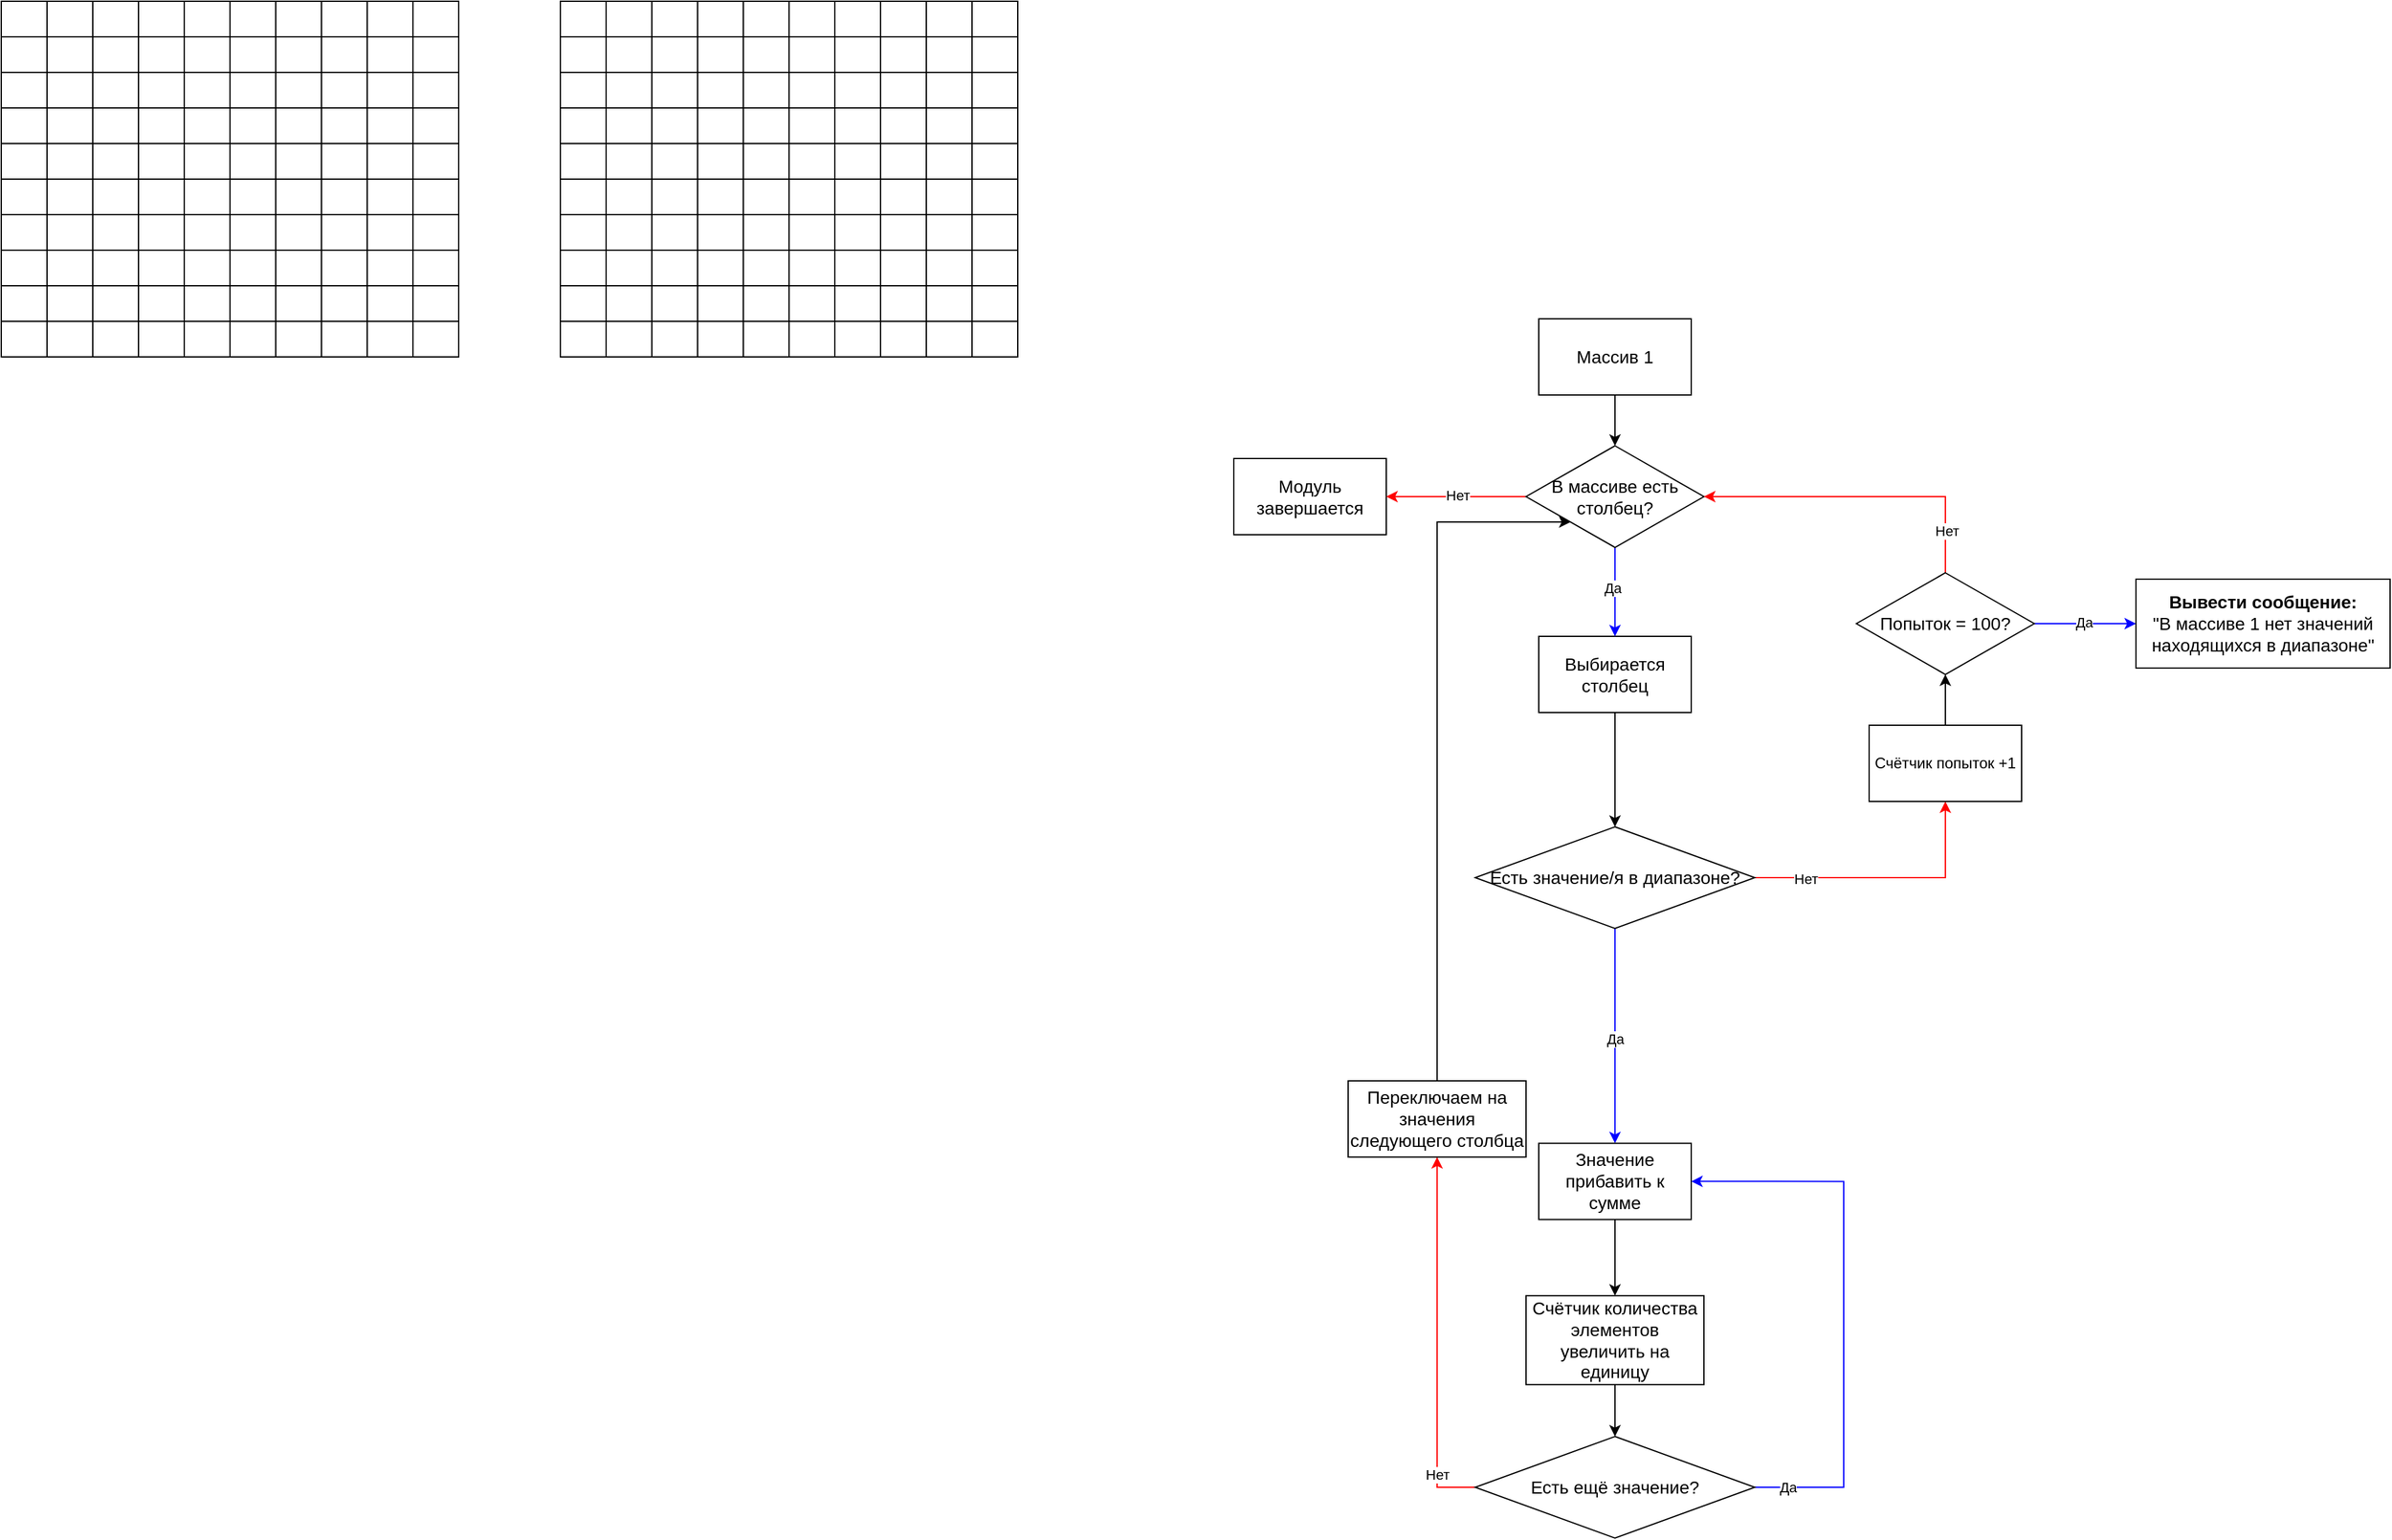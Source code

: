 <mxfile version="22.1.2" type="github">
  <diagram name="Страница — 1" id="kmeITi0ijy-9kRvaVtel">
    <mxGraphModel dx="1968" dy="2018" grid="1" gridSize="10" guides="1" tooltips="1" connect="1" arrows="1" fold="1" page="0" pageScale="1" pageWidth="827" pageHeight="1169" math="0" shadow="0">
      <root>
        <mxCell id="0" />
        <mxCell id="1" parent="0" />
        <mxCell id="2hiuAOLTdW-VBoG8UOYG-3" value="" style="childLayout=tableLayout;recursiveResize=0;shadow=0;fillColor=none;" vertex="1" parent="1">
          <mxGeometry x="-810" y="-1050" width="360" height="280" as="geometry" />
        </mxCell>
        <mxCell id="2hiuAOLTdW-VBoG8UOYG-4" value="" style="shape=tableRow;horizontal=0;startSize=0;swimlaneHead=0;swimlaneBody=0;top=0;left=0;bottom=0;right=0;dropTarget=0;collapsible=0;recursiveResize=0;expand=0;fontStyle=0;fillColor=none;strokeColor=inherit;" vertex="1" parent="2hiuAOLTdW-VBoG8UOYG-3">
          <mxGeometry width="360" height="28" as="geometry" />
        </mxCell>
        <mxCell id="2hiuAOLTdW-VBoG8UOYG-34" style="connectable=0;recursiveResize=0;strokeColor=inherit;fillColor=none;align=center;whiteSpace=wrap;html=1;" vertex="1" parent="2hiuAOLTdW-VBoG8UOYG-4">
          <mxGeometry width="36" height="28" as="geometry">
            <mxRectangle width="36" height="28" as="alternateBounds" />
          </mxGeometry>
        </mxCell>
        <mxCell id="2hiuAOLTdW-VBoG8UOYG-31" style="connectable=0;recursiveResize=0;strokeColor=inherit;fillColor=none;align=center;whiteSpace=wrap;html=1;" vertex="1" parent="2hiuAOLTdW-VBoG8UOYG-4">
          <mxGeometry x="36" width="36" height="28" as="geometry">
            <mxRectangle width="36" height="28" as="alternateBounds" />
          </mxGeometry>
        </mxCell>
        <mxCell id="2hiuAOLTdW-VBoG8UOYG-28" style="connectable=0;recursiveResize=0;strokeColor=inherit;fillColor=none;align=center;whiteSpace=wrap;html=1;" vertex="1" parent="2hiuAOLTdW-VBoG8UOYG-4">
          <mxGeometry x="72" width="36" height="28" as="geometry">
            <mxRectangle width="36" height="28" as="alternateBounds" />
          </mxGeometry>
        </mxCell>
        <mxCell id="2hiuAOLTdW-VBoG8UOYG-25" style="connectable=0;recursiveResize=0;strokeColor=inherit;fillColor=none;align=center;whiteSpace=wrap;html=1;" vertex="1" parent="2hiuAOLTdW-VBoG8UOYG-4">
          <mxGeometry x="108" width="36" height="28" as="geometry">
            <mxRectangle width="36" height="28" as="alternateBounds" />
          </mxGeometry>
        </mxCell>
        <mxCell id="2hiuAOLTdW-VBoG8UOYG-22" style="connectable=0;recursiveResize=0;strokeColor=inherit;fillColor=none;align=center;whiteSpace=wrap;html=1;" vertex="1" parent="2hiuAOLTdW-VBoG8UOYG-4">
          <mxGeometry x="144" width="36" height="28" as="geometry">
            <mxRectangle width="36" height="28" as="alternateBounds" />
          </mxGeometry>
        </mxCell>
        <mxCell id="2hiuAOLTdW-VBoG8UOYG-19" style="connectable=0;recursiveResize=0;strokeColor=inherit;fillColor=none;align=center;whiteSpace=wrap;html=1;" vertex="1" parent="2hiuAOLTdW-VBoG8UOYG-4">
          <mxGeometry x="180" width="36" height="28" as="geometry">
            <mxRectangle width="36" height="28" as="alternateBounds" />
          </mxGeometry>
        </mxCell>
        <mxCell id="2hiuAOLTdW-VBoG8UOYG-16" style="connectable=0;recursiveResize=0;strokeColor=inherit;fillColor=none;align=center;whiteSpace=wrap;html=1;" vertex="1" parent="2hiuAOLTdW-VBoG8UOYG-4">
          <mxGeometry x="216" width="36" height="28" as="geometry">
            <mxRectangle width="36" height="28" as="alternateBounds" />
          </mxGeometry>
        </mxCell>
        <mxCell id="2hiuAOLTdW-VBoG8UOYG-5" value="" style="connectable=0;recursiveResize=0;strokeColor=inherit;fillColor=none;align=center;whiteSpace=wrap;html=1;" vertex="1" parent="2hiuAOLTdW-VBoG8UOYG-4">
          <mxGeometry x="252" width="36" height="28" as="geometry">
            <mxRectangle width="36" height="28" as="alternateBounds" />
          </mxGeometry>
        </mxCell>
        <mxCell id="2hiuAOLTdW-VBoG8UOYG-6" value="" style="connectable=0;recursiveResize=0;strokeColor=inherit;fillColor=none;align=center;whiteSpace=wrap;html=1;" vertex="1" parent="2hiuAOLTdW-VBoG8UOYG-4">
          <mxGeometry x="288" width="36" height="28" as="geometry">
            <mxRectangle width="36" height="28" as="alternateBounds" />
          </mxGeometry>
        </mxCell>
        <mxCell id="2hiuAOLTdW-VBoG8UOYG-7" value="" style="connectable=0;recursiveResize=0;strokeColor=inherit;fillColor=none;align=center;whiteSpace=wrap;html=1;" vertex="1" parent="2hiuAOLTdW-VBoG8UOYG-4">
          <mxGeometry x="324" width="36" height="28" as="geometry">
            <mxRectangle width="36" height="28" as="alternateBounds" />
          </mxGeometry>
        </mxCell>
        <mxCell id="2hiuAOLTdW-VBoG8UOYG-8" style="shape=tableRow;horizontal=0;startSize=0;swimlaneHead=0;swimlaneBody=0;top=0;left=0;bottom=0;right=0;dropTarget=0;collapsible=0;recursiveResize=0;expand=0;fontStyle=0;fillColor=none;strokeColor=inherit;" vertex="1" parent="2hiuAOLTdW-VBoG8UOYG-3">
          <mxGeometry y="28" width="360" height="28" as="geometry" />
        </mxCell>
        <mxCell id="2hiuAOLTdW-VBoG8UOYG-35" style="connectable=0;recursiveResize=0;strokeColor=inherit;fillColor=none;align=center;whiteSpace=wrap;html=1;" vertex="1" parent="2hiuAOLTdW-VBoG8UOYG-8">
          <mxGeometry width="36" height="28" as="geometry">
            <mxRectangle width="36" height="28" as="alternateBounds" />
          </mxGeometry>
        </mxCell>
        <mxCell id="2hiuAOLTdW-VBoG8UOYG-32" style="connectable=0;recursiveResize=0;strokeColor=inherit;fillColor=none;align=center;whiteSpace=wrap;html=1;" vertex="1" parent="2hiuAOLTdW-VBoG8UOYG-8">
          <mxGeometry x="36" width="36" height="28" as="geometry">
            <mxRectangle width="36" height="28" as="alternateBounds" />
          </mxGeometry>
        </mxCell>
        <mxCell id="2hiuAOLTdW-VBoG8UOYG-29" style="connectable=0;recursiveResize=0;strokeColor=inherit;fillColor=none;align=center;whiteSpace=wrap;html=1;" vertex="1" parent="2hiuAOLTdW-VBoG8UOYG-8">
          <mxGeometry x="72" width="36" height="28" as="geometry">
            <mxRectangle width="36" height="28" as="alternateBounds" />
          </mxGeometry>
        </mxCell>
        <mxCell id="2hiuAOLTdW-VBoG8UOYG-26" style="connectable=0;recursiveResize=0;strokeColor=inherit;fillColor=none;align=center;whiteSpace=wrap;html=1;" vertex="1" parent="2hiuAOLTdW-VBoG8UOYG-8">
          <mxGeometry x="108" width="36" height="28" as="geometry">
            <mxRectangle width="36" height="28" as="alternateBounds" />
          </mxGeometry>
        </mxCell>
        <mxCell id="2hiuAOLTdW-VBoG8UOYG-23" style="connectable=0;recursiveResize=0;strokeColor=inherit;fillColor=none;align=center;whiteSpace=wrap;html=1;" vertex="1" parent="2hiuAOLTdW-VBoG8UOYG-8">
          <mxGeometry x="144" width="36" height="28" as="geometry">
            <mxRectangle width="36" height="28" as="alternateBounds" />
          </mxGeometry>
        </mxCell>
        <mxCell id="2hiuAOLTdW-VBoG8UOYG-20" style="connectable=0;recursiveResize=0;strokeColor=inherit;fillColor=none;align=center;whiteSpace=wrap;html=1;" vertex="1" parent="2hiuAOLTdW-VBoG8UOYG-8">
          <mxGeometry x="180" width="36" height="28" as="geometry">
            <mxRectangle width="36" height="28" as="alternateBounds" />
          </mxGeometry>
        </mxCell>
        <mxCell id="2hiuAOLTdW-VBoG8UOYG-17" style="connectable=0;recursiveResize=0;strokeColor=inherit;fillColor=none;align=center;whiteSpace=wrap;html=1;" vertex="1" parent="2hiuAOLTdW-VBoG8UOYG-8">
          <mxGeometry x="216" width="36" height="28" as="geometry">
            <mxRectangle width="36" height="28" as="alternateBounds" />
          </mxGeometry>
        </mxCell>
        <mxCell id="2hiuAOLTdW-VBoG8UOYG-9" value="" style="connectable=0;recursiveResize=0;strokeColor=inherit;fillColor=none;align=center;whiteSpace=wrap;html=1;" vertex="1" parent="2hiuAOLTdW-VBoG8UOYG-8">
          <mxGeometry x="252" width="36" height="28" as="geometry">
            <mxRectangle width="36" height="28" as="alternateBounds" />
          </mxGeometry>
        </mxCell>
        <mxCell id="2hiuAOLTdW-VBoG8UOYG-10" value="" style="connectable=0;recursiveResize=0;strokeColor=inherit;fillColor=none;align=center;whiteSpace=wrap;html=1;" vertex="1" parent="2hiuAOLTdW-VBoG8UOYG-8">
          <mxGeometry x="288" width="36" height="28" as="geometry">
            <mxRectangle width="36" height="28" as="alternateBounds" />
          </mxGeometry>
        </mxCell>
        <mxCell id="2hiuAOLTdW-VBoG8UOYG-11" value="" style="connectable=0;recursiveResize=0;strokeColor=inherit;fillColor=none;align=center;whiteSpace=wrap;html=1;" vertex="1" parent="2hiuAOLTdW-VBoG8UOYG-8">
          <mxGeometry x="324" width="36" height="28" as="geometry">
            <mxRectangle width="36" height="28" as="alternateBounds" />
          </mxGeometry>
        </mxCell>
        <mxCell id="2hiuAOLTdW-VBoG8UOYG-12" style="shape=tableRow;horizontal=0;startSize=0;swimlaneHead=0;swimlaneBody=0;top=0;left=0;bottom=0;right=0;dropTarget=0;collapsible=0;recursiveResize=0;expand=0;fontStyle=0;fillColor=none;strokeColor=inherit;" vertex="1" parent="2hiuAOLTdW-VBoG8UOYG-3">
          <mxGeometry y="56" width="360" height="28" as="geometry" />
        </mxCell>
        <mxCell id="2hiuAOLTdW-VBoG8UOYG-36" style="connectable=0;recursiveResize=0;strokeColor=inherit;fillColor=none;align=center;whiteSpace=wrap;html=1;" vertex="1" parent="2hiuAOLTdW-VBoG8UOYG-12">
          <mxGeometry width="36" height="28" as="geometry">
            <mxRectangle width="36" height="28" as="alternateBounds" />
          </mxGeometry>
        </mxCell>
        <mxCell id="2hiuAOLTdW-VBoG8UOYG-33" style="connectable=0;recursiveResize=0;strokeColor=inherit;fillColor=none;align=center;whiteSpace=wrap;html=1;" vertex="1" parent="2hiuAOLTdW-VBoG8UOYG-12">
          <mxGeometry x="36" width="36" height="28" as="geometry">
            <mxRectangle width="36" height="28" as="alternateBounds" />
          </mxGeometry>
        </mxCell>
        <mxCell id="2hiuAOLTdW-VBoG8UOYG-30" style="connectable=0;recursiveResize=0;strokeColor=inherit;fillColor=none;align=center;whiteSpace=wrap;html=1;" vertex="1" parent="2hiuAOLTdW-VBoG8UOYG-12">
          <mxGeometry x="72" width="36" height="28" as="geometry">
            <mxRectangle width="36" height="28" as="alternateBounds" />
          </mxGeometry>
        </mxCell>
        <mxCell id="2hiuAOLTdW-VBoG8UOYG-27" style="connectable=0;recursiveResize=0;strokeColor=inherit;fillColor=none;align=center;whiteSpace=wrap;html=1;" vertex="1" parent="2hiuAOLTdW-VBoG8UOYG-12">
          <mxGeometry x="108" width="36" height="28" as="geometry">
            <mxRectangle width="36" height="28" as="alternateBounds" />
          </mxGeometry>
        </mxCell>
        <mxCell id="2hiuAOLTdW-VBoG8UOYG-24" style="connectable=0;recursiveResize=0;strokeColor=inherit;fillColor=none;align=center;whiteSpace=wrap;html=1;" vertex="1" parent="2hiuAOLTdW-VBoG8UOYG-12">
          <mxGeometry x="144" width="36" height="28" as="geometry">
            <mxRectangle width="36" height="28" as="alternateBounds" />
          </mxGeometry>
        </mxCell>
        <mxCell id="2hiuAOLTdW-VBoG8UOYG-21" style="connectable=0;recursiveResize=0;strokeColor=inherit;fillColor=none;align=center;whiteSpace=wrap;html=1;" vertex="1" parent="2hiuAOLTdW-VBoG8UOYG-12">
          <mxGeometry x="180" width="36" height="28" as="geometry">
            <mxRectangle width="36" height="28" as="alternateBounds" />
          </mxGeometry>
        </mxCell>
        <mxCell id="2hiuAOLTdW-VBoG8UOYG-18" style="connectable=0;recursiveResize=0;strokeColor=inherit;fillColor=none;align=center;whiteSpace=wrap;html=1;" vertex="1" parent="2hiuAOLTdW-VBoG8UOYG-12">
          <mxGeometry x="216" width="36" height="28" as="geometry">
            <mxRectangle width="36" height="28" as="alternateBounds" />
          </mxGeometry>
        </mxCell>
        <mxCell id="2hiuAOLTdW-VBoG8UOYG-13" value="" style="connectable=0;recursiveResize=0;strokeColor=inherit;fillColor=none;align=center;whiteSpace=wrap;html=1;" vertex="1" parent="2hiuAOLTdW-VBoG8UOYG-12">
          <mxGeometry x="252" width="36" height="28" as="geometry">
            <mxRectangle width="36" height="28" as="alternateBounds" />
          </mxGeometry>
        </mxCell>
        <mxCell id="2hiuAOLTdW-VBoG8UOYG-14" value="" style="connectable=0;recursiveResize=0;strokeColor=inherit;fillColor=none;align=center;whiteSpace=wrap;html=1;" vertex="1" parent="2hiuAOLTdW-VBoG8UOYG-12">
          <mxGeometry x="288" width="36" height="28" as="geometry">
            <mxRectangle width="36" height="28" as="alternateBounds" />
          </mxGeometry>
        </mxCell>
        <mxCell id="2hiuAOLTdW-VBoG8UOYG-15" value="" style="connectable=0;recursiveResize=0;strokeColor=inherit;fillColor=none;align=center;whiteSpace=wrap;html=1;" vertex="1" parent="2hiuAOLTdW-VBoG8UOYG-12">
          <mxGeometry x="324" width="36" height="28" as="geometry">
            <mxRectangle width="36" height="28" as="alternateBounds" />
          </mxGeometry>
        </mxCell>
        <mxCell id="2hiuAOLTdW-VBoG8UOYG-37" style="shape=tableRow;horizontal=0;startSize=0;swimlaneHead=0;swimlaneBody=0;top=0;left=0;bottom=0;right=0;dropTarget=0;collapsible=0;recursiveResize=0;expand=0;fontStyle=0;fillColor=none;strokeColor=inherit;" vertex="1" parent="2hiuAOLTdW-VBoG8UOYG-3">
          <mxGeometry y="84" width="360" height="28" as="geometry" />
        </mxCell>
        <mxCell id="2hiuAOLTdW-VBoG8UOYG-38" style="connectable=0;recursiveResize=0;strokeColor=inherit;fillColor=none;align=center;whiteSpace=wrap;html=1;" vertex="1" parent="2hiuAOLTdW-VBoG8UOYG-37">
          <mxGeometry width="36" height="28" as="geometry">
            <mxRectangle width="36" height="28" as="alternateBounds" />
          </mxGeometry>
        </mxCell>
        <mxCell id="2hiuAOLTdW-VBoG8UOYG-39" style="connectable=0;recursiveResize=0;strokeColor=inherit;fillColor=none;align=center;whiteSpace=wrap;html=1;" vertex="1" parent="2hiuAOLTdW-VBoG8UOYG-37">
          <mxGeometry x="36" width="36" height="28" as="geometry">
            <mxRectangle width="36" height="28" as="alternateBounds" />
          </mxGeometry>
        </mxCell>
        <mxCell id="2hiuAOLTdW-VBoG8UOYG-40" style="connectable=0;recursiveResize=0;strokeColor=inherit;fillColor=none;align=center;whiteSpace=wrap;html=1;" vertex="1" parent="2hiuAOLTdW-VBoG8UOYG-37">
          <mxGeometry x="72" width="36" height="28" as="geometry">
            <mxRectangle width="36" height="28" as="alternateBounds" />
          </mxGeometry>
        </mxCell>
        <mxCell id="2hiuAOLTdW-VBoG8UOYG-41" style="connectable=0;recursiveResize=0;strokeColor=inherit;fillColor=none;align=center;whiteSpace=wrap;html=1;" vertex="1" parent="2hiuAOLTdW-VBoG8UOYG-37">
          <mxGeometry x="108" width="36" height="28" as="geometry">
            <mxRectangle width="36" height="28" as="alternateBounds" />
          </mxGeometry>
        </mxCell>
        <mxCell id="2hiuAOLTdW-VBoG8UOYG-42" style="connectable=0;recursiveResize=0;strokeColor=inherit;fillColor=none;align=center;whiteSpace=wrap;html=1;" vertex="1" parent="2hiuAOLTdW-VBoG8UOYG-37">
          <mxGeometry x="144" width="36" height="28" as="geometry">
            <mxRectangle width="36" height="28" as="alternateBounds" />
          </mxGeometry>
        </mxCell>
        <mxCell id="2hiuAOLTdW-VBoG8UOYG-43" style="connectable=0;recursiveResize=0;strokeColor=inherit;fillColor=none;align=center;whiteSpace=wrap;html=1;" vertex="1" parent="2hiuAOLTdW-VBoG8UOYG-37">
          <mxGeometry x="180" width="36" height="28" as="geometry">
            <mxRectangle width="36" height="28" as="alternateBounds" />
          </mxGeometry>
        </mxCell>
        <mxCell id="2hiuAOLTdW-VBoG8UOYG-44" style="connectable=0;recursiveResize=0;strokeColor=inherit;fillColor=none;align=center;whiteSpace=wrap;html=1;" vertex="1" parent="2hiuAOLTdW-VBoG8UOYG-37">
          <mxGeometry x="216" width="36" height="28" as="geometry">
            <mxRectangle width="36" height="28" as="alternateBounds" />
          </mxGeometry>
        </mxCell>
        <mxCell id="2hiuAOLTdW-VBoG8UOYG-45" style="connectable=0;recursiveResize=0;strokeColor=inherit;fillColor=none;align=center;whiteSpace=wrap;html=1;" vertex="1" parent="2hiuAOLTdW-VBoG8UOYG-37">
          <mxGeometry x="252" width="36" height="28" as="geometry">
            <mxRectangle width="36" height="28" as="alternateBounds" />
          </mxGeometry>
        </mxCell>
        <mxCell id="2hiuAOLTdW-VBoG8UOYG-46" style="connectable=0;recursiveResize=0;strokeColor=inherit;fillColor=none;align=center;whiteSpace=wrap;html=1;" vertex="1" parent="2hiuAOLTdW-VBoG8UOYG-37">
          <mxGeometry x="288" width="36" height="28" as="geometry">
            <mxRectangle width="36" height="28" as="alternateBounds" />
          </mxGeometry>
        </mxCell>
        <mxCell id="2hiuAOLTdW-VBoG8UOYG-47" style="connectable=0;recursiveResize=0;strokeColor=inherit;fillColor=none;align=center;whiteSpace=wrap;html=1;" vertex="1" parent="2hiuAOLTdW-VBoG8UOYG-37">
          <mxGeometry x="324" width="36" height="28" as="geometry">
            <mxRectangle width="36" height="28" as="alternateBounds" />
          </mxGeometry>
        </mxCell>
        <mxCell id="2hiuAOLTdW-VBoG8UOYG-48" style="shape=tableRow;horizontal=0;startSize=0;swimlaneHead=0;swimlaneBody=0;top=0;left=0;bottom=0;right=0;dropTarget=0;collapsible=0;recursiveResize=0;expand=0;fontStyle=0;fillColor=none;strokeColor=inherit;" vertex="1" parent="2hiuAOLTdW-VBoG8UOYG-3">
          <mxGeometry y="112" width="360" height="28" as="geometry" />
        </mxCell>
        <mxCell id="2hiuAOLTdW-VBoG8UOYG-49" style="connectable=0;recursiveResize=0;strokeColor=inherit;fillColor=none;align=center;whiteSpace=wrap;html=1;" vertex="1" parent="2hiuAOLTdW-VBoG8UOYG-48">
          <mxGeometry width="36" height="28" as="geometry">
            <mxRectangle width="36" height="28" as="alternateBounds" />
          </mxGeometry>
        </mxCell>
        <mxCell id="2hiuAOLTdW-VBoG8UOYG-50" style="connectable=0;recursiveResize=0;strokeColor=inherit;fillColor=none;align=center;whiteSpace=wrap;html=1;" vertex="1" parent="2hiuAOLTdW-VBoG8UOYG-48">
          <mxGeometry x="36" width="36" height="28" as="geometry">
            <mxRectangle width="36" height="28" as="alternateBounds" />
          </mxGeometry>
        </mxCell>
        <mxCell id="2hiuAOLTdW-VBoG8UOYG-51" style="connectable=0;recursiveResize=0;strokeColor=inherit;fillColor=none;align=center;whiteSpace=wrap;html=1;" vertex="1" parent="2hiuAOLTdW-VBoG8UOYG-48">
          <mxGeometry x="72" width="36" height="28" as="geometry">
            <mxRectangle width="36" height="28" as="alternateBounds" />
          </mxGeometry>
        </mxCell>
        <mxCell id="2hiuAOLTdW-VBoG8UOYG-52" style="connectable=0;recursiveResize=0;strokeColor=inherit;fillColor=none;align=center;whiteSpace=wrap;html=1;" vertex="1" parent="2hiuAOLTdW-VBoG8UOYG-48">
          <mxGeometry x="108" width="36" height="28" as="geometry">
            <mxRectangle width="36" height="28" as="alternateBounds" />
          </mxGeometry>
        </mxCell>
        <mxCell id="2hiuAOLTdW-VBoG8UOYG-53" style="connectable=0;recursiveResize=0;strokeColor=inherit;fillColor=none;align=center;whiteSpace=wrap;html=1;" vertex="1" parent="2hiuAOLTdW-VBoG8UOYG-48">
          <mxGeometry x="144" width="36" height="28" as="geometry">
            <mxRectangle width="36" height="28" as="alternateBounds" />
          </mxGeometry>
        </mxCell>
        <mxCell id="2hiuAOLTdW-VBoG8UOYG-54" style="connectable=0;recursiveResize=0;strokeColor=inherit;fillColor=none;align=center;whiteSpace=wrap;html=1;" vertex="1" parent="2hiuAOLTdW-VBoG8UOYG-48">
          <mxGeometry x="180" width="36" height="28" as="geometry">
            <mxRectangle width="36" height="28" as="alternateBounds" />
          </mxGeometry>
        </mxCell>
        <mxCell id="2hiuAOLTdW-VBoG8UOYG-55" style="connectable=0;recursiveResize=0;strokeColor=inherit;fillColor=none;align=center;whiteSpace=wrap;html=1;" vertex="1" parent="2hiuAOLTdW-VBoG8UOYG-48">
          <mxGeometry x="216" width="36" height="28" as="geometry">
            <mxRectangle width="36" height="28" as="alternateBounds" />
          </mxGeometry>
        </mxCell>
        <mxCell id="2hiuAOLTdW-VBoG8UOYG-56" style="connectable=0;recursiveResize=0;strokeColor=inherit;fillColor=none;align=center;whiteSpace=wrap;html=1;" vertex="1" parent="2hiuAOLTdW-VBoG8UOYG-48">
          <mxGeometry x="252" width="36" height="28" as="geometry">
            <mxRectangle width="36" height="28" as="alternateBounds" />
          </mxGeometry>
        </mxCell>
        <mxCell id="2hiuAOLTdW-VBoG8UOYG-57" style="connectable=0;recursiveResize=0;strokeColor=inherit;fillColor=none;align=center;whiteSpace=wrap;html=1;" vertex="1" parent="2hiuAOLTdW-VBoG8UOYG-48">
          <mxGeometry x="288" width="36" height="28" as="geometry">
            <mxRectangle width="36" height="28" as="alternateBounds" />
          </mxGeometry>
        </mxCell>
        <mxCell id="2hiuAOLTdW-VBoG8UOYG-58" style="connectable=0;recursiveResize=0;strokeColor=inherit;fillColor=none;align=center;whiteSpace=wrap;html=1;" vertex="1" parent="2hiuAOLTdW-VBoG8UOYG-48">
          <mxGeometry x="324" width="36" height="28" as="geometry">
            <mxRectangle width="36" height="28" as="alternateBounds" />
          </mxGeometry>
        </mxCell>
        <mxCell id="2hiuAOLTdW-VBoG8UOYG-59" style="shape=tableRow;horizontal=0;startSize=0;swimlaneHead=0;swimlaneBody=0;top=0;left=0;bottom=0;right=0;dropTarget=0;collapsible=0;recursiveResize=0;expand=0;fontStyle=0;fillColor=none;strokeColor=inherit;" vertex="1" parent="2hiuAOLTdW-VBoG8UOYG-3">
          <mxGeometry y="140" width="360" height="28" as="geometry" />
        </mxCell>
        <mxCell id="2hiuAOLTdW-VBoG8UOYG-60" style="connectable=0;recursiveResize=0;strokeColor=inherit;fillColor=none;align=center;whiteSpace=wrap;html=1;" vertex="1" parent="2hiuAOLTdW-VBoG8UOYG-59">
          <mxGeometry width="36" height="28" as="geometry">
            <mxRectangle width="36" height="28" as="alternateBounds" />
          </mxGeometry>
        </mxCell>
        <mxCell id="2hiuAOLTdW-VBoG8UOYG-61" style="connectable=0;recursiveResize=0;strokeColor=inherit;fillColor=none;align=center;whiteSpace=wrap;html=1;" vertex="1" parent="2hiuAOLTdW-VBoG8UOYG-59">
          <mxGeometry x="36" width="36" height="28" as="geometry">
            <mxRectangle width="36" height="28" as="alternateBounds" />
          </mxGeometry>
        </mxCell>
        <mxCell id="2hiuAOLTdW-VBoG8UOYG-62" style="connectable=0;recursiveResize=0;strokeColor=inherit;fillColor=none;align=center;whiteSpace=wrap;html=1;" vertex="1" parent="2hiuAOLTdW-VBoG8UOYG-59">
          <mxGeometry x="72" width="36" height="28" as="geometry">
            <mxRectangle width="36" height="28" as="alternateBounds" />
          </mxGeometry>
        </mxCell>
        <mxCell id="2hiuAOLTdW-VBoG8UOYG-63" style="connectable=0;recursiveResize=0;strokeColor=inherit;fillColor=none;align=center;whiteSpace=wrap;html=1;" vertex="1" parent="2hiuAOLTdW-VBoG8UOYG-59">
          <mxGeometry x="108" width="36" height="28" as="geometry">
            <mxRectangle width="36" height="28" as="alternateBounds" />
          </mxGeometry>
        </mxCell>
        <mxCell id="2hiuAOLTdW-VBoG8UOYG-64" style="connectable=0;recursiveResize=0;strokeColor=inherit;fillColor=none;align=center;whiteSpace=wrap;html=1;" vertex="1" parent="2hiuAOLTdW-VBoG8UOYG-59">
          <mxGeometry x="144" width="36" height="28" as="geometry">
            <mxRectangle width="36" height="28" as="alternateBounds" />
          </mxGeometry>
        </mxCell>
        <mxCell id="2hiuAOLTdW-VBoG8UOYG-65" style="connectable=0;recursiveResize=0;strokeColor=inherit;fillColor=none;align=center;whiteSpace=wrap;html=1;" vertex="1" parent="2hiuAOLTdW-VBoG8UOYG-59">
          <mxGeometry x="180" width="36" height="28" as="geometry">
            <mxRectangle width="36" height="28" as="alternateBounds" />
          </mxGeometry>
        </mxCell>
        <mxCell id="2hiuAOLTdW-VBoG8UOYG-66" style="connectable=0;recursiveResize=0;strokeColor=inherit;fillColor=none;align=center;whiteSpace=wrap;html=1;" vertex="1" parent="2hiuAOLTdW-VBoG8UOYG-59">
          <mxGeometry x="216" width="36" height="28" as="geometry">
            <mxRectangle width="36" height="28" as="alternateBounds" />
          </mxGeometry>
        </mxCell>
        <mxCell id="2hiuAOLTdW-VBoG8UOYG-67" style="connectable=0;recursiveResize=0;strokeColor=inherit;fillColor=none;align=center;whiteSpace=wrap;html=1;" vertex="1" parent="2hiuAOLTdW-VBoG8UOYG-59">
          <mxGeometry x="252" width="36" height="28" as="geometry">
            <mxRectangle width="36" height="28" as="alternateBounds" />
          </mxGeometry>
        </mxCell>
        <mxCell id="2hiuAOLTdW-VBoG8UOYG-68" style="connectable=0;recursiveResize=0;strokeColor=inherit;fillColor=none;align=center;whiteSpace=wrap;html=1;" vertex="1" parent="2hiuAOLTdW-VBoG8UOYG-59">
          <mxGeometry x="288" width="36" height="28" as="geometry">
            <mxRectangle width="36" height="28" as="alternateBounds" />
          </mxGeometry>
        </mxCell>
        <mxCell id="2hiuAOLTdW-VBoG8UOYG-69" style="connectable=0;recursiveResize=0;strokeColor=inherit;fillColor=none;align=center;whiteSpace=wrap;html=1;" vertex="1" parent="2hiuAOLTdW-VBoG8UOYG-59">
          <mxGeometry x="324" width="36" height="28" as="geometry">
            <mxRectangle width="36" height="28" as="alternateBounds" />
          </mxGeometry>
        </mxCell>
        <mxCell id="2hiuAOLTdW-VBoG8UOYG-70" style="shape=tableRow;horizontal=0;startSize=0;swimlaneHead=0;swimlaneBody=0;top=0;left=0;bottom=0;right=0;dropTarget=0;collapsible=0;recursiveResize=0;expand=0;fontStyle=0;fillColor=none;strokeColor=inherit;" vertex="1" parent="2hiuAOLTdW-VBoG8UOYG-3">
          <mxGeometry y="168" width="360" height="28" as="geometry" />
        </mxCell>
        <mxCell id="2hiuAOLTdW-VBoG8UOYG-71" style="connectable=0;recursiveResize=0;strokeColor=inherit;fillColor=none;align=center;whiteSpace=wrap;html=1;" vertex="1" parent="2hiuAOLTdW-VBoG8UOYG-70">
          <mxGeometry width="36" height="28" as="geometry">
            <mxRectangle width="36" height="28" as="alternateBounds" />
          </mxGeometry>
        </mxCell>
        <mxCell id="2hiuAOLTdW-VBoG8UOYG-72" style="connectable=0;recursiveResize=0;strokeColor=inherit;fillColor=none;align=center;whiteSpace=wrap;html=1;" vertex="1" parent="2hiuAOLTdW-VBoG8UOYG-70">
          <mxGeometry x="36" width="36" height="28" as="geometry">
            <mxRectangle width="36" height="28" as="alternateBounds" />
          </mxGeometry>
        </mxCell>
        <mxCell id="2hiuAOLTdW-VBoG8UOYG-73" style="connectable=0;recursiveResize=0;strokeColor=inherit;fillColor=none;align=center;whiteSpace=wrap;html=1;" vertex="1" parent="2hiuAOLTdW-VBoG8UOYG-70">
          <mxGeometry x="72" width="36" height="28" as="geometry">
            <mxRectangle width="36" height="28" as="alternateBounds" />
          </mxGeometry>
        </mxCell>
        <mxCell id="2hiuAOLTdW-VBoG8UOYG-74" style="connectable=0;recursiveResize=0;strokeColor=inherit;fillColor=none;align=center;whiteSpace=wrap;html=1;" vertex="1" parent="2hiuAOLTdW-VBoG8UOYG-70">
          <mxGeometry x="108" width="36" height="28" as="geometry">
            <mxRectangle width="36" height="28" as="alternateBounds" />
          </mxGeometry>
        </mxCell>
        <mxCell id="2hiuAOLTdW-VBoG8UOYG-75" style="connectable=0;recursiveResize=0;strokeColor=inherit;fillColor=none;align=center;whiteSpace=wrap;html=1;" vertex="1" parent="2hiuAOLTdW-VBoG8UOYG-70">
          <mxGeometry x="144" width="36" height="28" as="geometry">
            <mxRectangle width="36" height="28" as="alternateBounds" />
          </mxGeometry>
        </mxCell>
        <mxCell id="2hiuAOLTdW-VBoG8UOYG-76" style="connectable=0;recursiveResize=0;strokeColor=inherit;fillColor=none;align=center;whiteSpace=wrap;html=1;" vertex="1" parent="2hiuAOLTdW-VBoG8UOYG-70">
          <mxGeometry x="180" width="36" height="28" as="geometry">
            <mxRectangle width="36" height="28" as="alternateBounds" />
          </mxGeometry>
        </mxCell>
        <mxCell id="2hiuAOLTdW-VBoG8UOYG-77" style="connectable=0;recursiveResize=0;strokeColor=inherit;fillColor=none;align=center;whiteSpace=wrap;html=1;" vertex="1" parent="2hiuAOLTdW-VBoG8UOYG-70">
          <mxGeometry x="216" width="36" height="28" as="geometry">
            <mxRectangle width="36" height="28" as="alternateBounds" />
          </mxGeometry>
        </mxCell>
        <mxCell id="2hiuAOLTdW-VBoG8UOYG-78" style="connectable=0;recursiveResize=0;strokeColor=inherit;fillColor=none;align=center;whiteSpace=wrap;html=1;" vertex="1" parent="2hiuAOLTdW-VBoG8UOYG-70">
          <mxGeometry x="252" width="36" height="28" as="geometry">
            <mxRectangle width="36" height="28" as="alternateBounds" />
          </mxGeometry>
        </mxCell>
        <mxCell id="2hiuAOLTdW-VBoG8UOYG-79" style="connectable=0;recursiveResize=0;strokeColor=inherit;fillColor=none;align=center;whiteSpace=wrap;html=1;" vertex="1" parent="2hiuAOLTdW-VBoG8UOYG-70">
          <mxGeometry x="288" width="36" height="28" as="geometry">
            <mxRectangle width="36" height="28" as="alternateBounds" />
          </mxGeometry>
        </mxCell>
        <mxCell id="2hiuAOLTdW-VBoG8UOYG-80" style="connectable=0;recursiveResize=0;strokeColor=inherit;fillColor=none;align=center;whiteSpace=wrap;html=1;" vertex="1" parent="2hiuAOLTdW-VBoG8UOYG-70">
          <mxGeometry x="324" width="36" height="28" as="geometry">
            <mxRectangle width="36" height="28" as="alternateBounds" />
          </mxGeometry>
        </mxCell>
        <mxCell id="2hiuAOLTdW-VBoG8UOYG-81" style="shape=tableRow;horizontal=0;startSize=0;swimlaneHead=0;swimlaneBody=0;top=0;left=0;bottom=0;right=0;dropTarget=0;collapsible=0;recursiveResize=0;expand=0;fontStyle=0;fillColor=none;strokeColor=inherit;" vertex="1" parent="2hiuAOLTdW-VBoG8UOYG-3">
          <mxGeometry y="196" width="360" height="28" as="geometry" />
        </mxCell>
        <mxCell id="2hiuAOLTdW-VBoG8UOYG-82" style="connectable=0;recursiveResize=0;strokeColor=inherit;fillColor=none;align=center;whiteSpace=wrap;html=1;" vertex="1" parent="2hiuAOLTdW-VBoG8UOYG-81">
          <mxGeometry width="36" height="28" as="geometry">
            <mxRectangle width="36" height="28" as="alternateBounds" />
          </mxGeometry>
        </mxCell>
        <mxCell id="2hiuAOLTdW-VBoG8UOYG-83" style="connectable=0;recursiveResize=0;strokeColor=inherit;fillColor=none;align=center;whiteSpace=wrap;html=1;" vertex="1" parent="2hiuAOLTdW-VBoG8UOYG-81">
          <mxGeometry x="36" width="36" height="28" as="geometry">
            <mxRectangle width="36" height="28" as="alternateBounds" />
          </mxGeometry>
        </mxCell>
        <mxCell id="2hiuAOLTdW-VBoG8UOYG-84" style="connectable=0;recursiveResize=0;strokeColor=inherit;fillColor=none;align=center;whiteSpace=wrap;html=1;" vertex="1" parent="2hiuAOLTdW-VBoG8UOYG-81">
          <mxGeometry x="72" width="36" height="28" as="geometry">
            <mxRectangle width="36" height="28" as="alternateBounds" />
          </mxGeometry>
        </mxCell>
        <mxCell id="2hiuAOLTdW-VBoG8UOYG-85" style="connectable=0;recursiveResize=0;strokeColor=inherit;fillColor=none;align=center;whiteSpace=wrap;html=1;" vertex="1" parent="2hiuAOLTdW-VBoG8UOYG-81">
          <mxGeometry x="108" width="36" height="28" as="geometry">
            <mxRectangle width="36" height="28" as="alternateBounds" />
          </mxGeometry>
        </mxCell>
        <mxCell id="2hiuAOLTdW-VBoG8UOYG-86" style="connectable=0;recursiveResize=0;strokeColor=inherit;fillColor=none;align=center;whiteSpace=wrap;html=1;" vertex="1" parent="2hiuAOLTdW-VBoG8UOYG-81">
          <mxGeometry x="144" width="36" height="28" as="geometry">
            <mxRectangle width="36" height="28" as="alternateBounds" />
          </mxGeometry>
        </mxCell>
        <mxCell id="2hiuAOLTdW-VBoG8UOYG-87" style="connectable=0;recursiveResize=0;strokeColor=inherit;fillColor=none;align=center;whiteSpace=wrap;html=1;" vertex="1" parent="2hiuAOLTdW-VBoG8UOYG-81">
          <mxGeometry x="180" width="36" height="28" as="geometry">
            <mxRectangle width="36" height="28" as="alternateBounds" />
          </mxGeometry>
        </mxCell>
        <mxCell id="2hiuAOLTdW-VBoG8UOYG-88" style="connectable=0;recursiveResize=0;strokeColor=inherit;fillColor=none;align=center;whiteSpace=wrap;html=1;" vertex="1" parent="2hiuAOLTdW-VBoG8UOYG-81">
          <mxGeometry x="216" width="36" height="28" as="geometry">
            <mxRectangle width="36" height="28" as="alternateBounds" />
          </mxGeometry>
        </mxCell>
        <mxCell id="2hiuAOLTdW-VBoG8UOYG-89" style="connectable=0;recursiveResize=0;strokeColor=inherit;fillColor=none;align=center;whiteSpace=wrap;html=1;" vertex="1" parent="2hiuAOLTdW-VBoG8UOYG-81">
          <mxGeometry x="252" width="36" height="28" as="geometry">
            <mxRectangle width="36" height="28" as="alternateBounds" />
          </mxGeometry>
        </mxCell>
        <mxCell id="2hiuAOLTdW-VBoG8UOYG-90" style="connectable=0;recursiveResize=0;strokeColor=inherit;fillColor=none;align=center;whiteSpace=wrap;html=1;" vertex="1" parent="2hiuAOLTdW-VBoG8UOYG-81">
          <mxGeometry x="288" width="36" height="28" as="geometry">
            <mxRectangle width="36" height="28" as="alternateBounds" />
          </mxGeometry>
        </mxCell>
        <mxCell id="2hiuAOLTdW-VBoG8UOYG-91" style="connectable=0;recursiveResize=0;strokeColor=inherit;fillColor=none;align=center;whiteSpace=wrap;html=1;" vertex="1" parent="2hiuAOLTdW-VBoG8UOYG-81">
          <mxGeometry x="324" width="36" height="28" as="geometry">
            <mxRectangle width="36" height="28" as="alternateBounds" />
          </mxGeometry>
        </mxCell>
        <mxCell id="2hiuAOLTdW-VBoG8UOYG-92" style="shape=tableRow;horizontal=0;startSize=0;swimlaneHead=0;swimlaneBody=0;top=0;left=0;bottom=0;right=0;dropTarget=0;collapsible=0;recursiveResize=0;expand=0;fontStyle=0;fillColor=none;strokeColor=inherit;" vertex="1" parent="2hiuAOLTdW-VBoG8UOYG-3">
          <mxGeometry y="224" width="360" height="28" as="geometry" />
        </mxCell>
        <mxCell id="2hiuAOLTdW-VBoG8UOYG-93" style="connectable=0;recursiveResize=0;strokeColor=inherit;fillColor=none;align=center;whiteSpace=wrap;html=1;" vertex="1" parent="2hiuAOLTdW-VBoG8UOYG-92">
          <mxGeometry width="36" height="28" as="geometry">
            <mxRectangle width="36" height="28" as="alternateBounds" />
          </mxGeometry>
        </mxCell>
        <mxCell id="2hiuAOLTdW-VBoG8UOYG-94" style="connectable=0;recursiveResize=0;strokeColor=inherit;fillColor=none;align=center;whiteSpace=wrap;html=1;" vertex="1" parent="2hiuAOLTdW-VBoG8UOYG-92">
          <mxGeometry x="36" width="36" height="28" as="geometry">
            <mxRectangle width="36" height="28" as="alternateBounds" />
          </mxGeometry>
        </mxCell>
        <mxCell id="2hiuAOLTdW-VBoG8UOYG-95" style="connectable=0;recursiveResize=0;strokeColor=inherit;fillColor=none;align=center;whiteSpace=wrap;html=1;" vertex="1" parent="2hiuAOLTdW-VBoG8UOYG-92">
          <mxGeometry x="72" width="36" height="28" as="geometry">
            <mxRectangle width="36" height="28" as="alternateBounds" />
          </mxGeometry>
        </mxCell>
        <mxCell id="2hiuAOLTdW-VBoG8UOYG-96" style="connectable=0;recursiveResize=0;strokeColor=inherit;fillColor=none;align=center;whiteSpace=wrap;html=1;" vertex="1" parent="2hiuAOLTdW-VBoG8UOYG-92">
          <mxGeometry x="108" width="36" height="28" as="geometry">
            <mxRectangle width="36" height="28" as="alternateBounds" />
          </mxGeometry>
        </mxCell>
        <mxCell id="2hiuAOLTdW-VBoG8UOYG-97" style="connectable=0;recursiveResize=0;strokeColor=inherit;fillColor=none;align=center;whiteSpace=wrap;html=1;" vertex="1" parent="2hiuAOLTdW-VBoG8UOYG-92">
          <mxGeometry x="144" width="36" height="28" as="geometry">
            <mxRectangle width="36" height="28" as="alternateBounds" />
          </mxGeometry>
        </mxCell>
        <mxCell id="2hiuAOLTdW-VBoG8UOYG-98" style="connectable=0;recursiveResize=0;strokeColor=inherit;fillColor=none;align=center;whiteSpace=wrap;html=1;" vertex="1" parent="2hiuAOLTdW-VBoG8UOYG-92">
          <mxGeometry x="180" width="36" height="28" as="geometry">
            <mxRectangle width="36" height="28" as="alternateBounds" />
          </mxGeometry>
        </mxCell>
        <mxCell id="2hiuAOLTdW-VBoG8UOYG-99" style="connectable=0;recursiveResize=0;strokeColor=inherit;fillColor=none;align=center;whiteSpace=wrap;html=1;" vertex="1" parent="2hiuAOLTdW-VBoG8UOYG-92">
          <mxGeometry x="216" width="36" height="28" as="geometry">
            <mxRectangle width="36" height="28" as="alternateBounds" />
          </mxGeometry>
        </mxCell>
        <mxCell id="2hiuAOLTdW-VBoG8UOYG-100" style="connectable=0;recursiveResize=0;strokeColor=inherit;fillColor=none;align=center;whiteSpace=wrap;html=1;" vertex="1" parent="2hiuAOLTdW-VBoG8UOYG-92">
          <mxGeometry x="252" width="36" height="28" as="geometry">
            <mxRectangle width="36" height="28" as="alternateBounds" />
          </mxGeometry>
        </mxCell>
        <mxCell id="2hiuAOLTdW-VBoG8UOYG-101" style="connectable=0;recursiveResize=0;strokeColor=inherit;fillColor=none;align=center;whiteSpace=wrap;html=1;" vertex="1" parent="2hiuAOLTdW-VBoG8UOYG-92">
          <mxGeometry x="288" width="36" height="28" as="geometry">
            <mxRectangle width="36" height="28" as="alternateBounds" />
          </mxGeometry>
        </mxCell>
        <mxCell id="2hiuAOLTdW-VBoG8UOYG-102" style="connectable=0;recursiveResize=0;strokeColor=inherit;fillColor=none;align=center;whiteSpace=wrap;html=1;" vertex="1" parent="2hiuAOLTdW-VBoG8UOYG-92">
          <mxGeometry x="324" width="36" height="28" as="geometry">
            <mxRectangle width="36" height="28" as="alternateBounds" />
          </mxGeometry>
        </mxCell>
        <mxCell id="2hiuAOLTdW-VBoG8UOYG-103" style="shape=tableRow;horizontal=0;startSize=0;swimlaneHead=0;swimlaneBody=0;top=0;left=0;bottom=0;right=0;dropTarget=0;collapsible=0;recursiveResize=0;expand=0;fontStyle=0;fillColor=none;strokeColor=inherit;" vertex="1" parent="2hiuAOLTdW-VBoG8UOYG-3">
          <mxGeometry y="252" width="360" height="28" as="geometry" />
        </mxCell>
        <mxCell id="2hiuAOLTdW-VBoG8UOYG-104" style="connectable=0;recursiveResize=0;strokeColor=inherit;fillColor=none;align=center;whiteSpace=wrap;html=1;" vertex="1" parent="2hiuAOLTdW-VBoG8UOYG-103">
          <mxGeometry width="36" height="28" as="geometry">
            <mxRectangle width="36" height="28" as="alternateBounds" />
          </mxGeometry>
        </mxCell>
        <mxCell id="2hiuAOLTdW-VBoG8UOYG-105" style="connectable=0;recursiveResize=0;strokeColor=inherit;fillColor=none;align=center;whiteSpace=wrap;html=1;" vertex="1" parent="2hiuAOLTdW-VBoG8UOYG-103">
          <mxGeometry x="36" width="36" height="28" as="geometry">
            <mxRectangle width="36" height="28" as="alternateBounds" />
          </mxGeometry>
        </mxCell>
        <mxCell id="2hiuAOLTdW-VBoG8UOYG-106" style="connectable=0;recursiveResize=0;strokeColor=inherit;fillColor=none;align=center;whiteSpace=wrap;html=1;" vertex="1" parent="2hiuAOLTdW-VBoG8UOYG-103">
          <mxGeometry x="72" width="36" height="28" as="geometry">
            <mxRectangle width="36" height="28" as="alternateBounds" />
          </mxGeometry>
        </mxCell>
        <mxCell id="2hiuAOLTdW-VBoG8UOYG-107" style="connectable=0;recursiveResize=0;strokeColor=inherit;fillColor=none;align=center;whiteSpace=wrap;html=1;" vertex="1" parent="2hiuAOLTdW-VBoG8UOYG-103">
          <mxGeometry x="108" width="36" height="28" as="geometry">
            <mxRectangle width="36" height="28" as="alternateBounds" />
          </mxGeometry>
        </mxCell>
        <mxCell id="2hiuAOLTdW-VBoG8UOYG-108" style="connectable=0;recursiveResize=0;strokeColor=inherit;fillColor=none;align=center;whiteSpace=wrap;html=1;" vertex="1" parent="2hiuAOLTdW-VBoG8UOYG-103">
          <mxGeometry x="144" width="36" height="28" as="geometry">
            <mxRectangle width="36" height="28" as="alternateBounds" />
          </mxGeometry>
        </mxCell>
        <mxCell id="2hiuAOLTdW-VBoG8UOYG-109" style="connectable=0;recursiveResize=0;strokeColor=inherit;fillColor=none;align=center;whiteSpace=wrap;html=1;" vertex="1" parent="2hiuAOLTdW-VBoG8UOYG-103">
          <mxGeometry x="180" width="36" height="28" as="geometry">
            <mxRectangle width="36" height="28" as="alternateBounds" />
          </mxGeometry>
        </mxCell>
        <mxCell id="2hiuAOLTdW-VBoG8UOYG-110" style="connectable=0;recursiveResize=0;strokeColor=inherit;fillColor=none;align=center;whiteSpace=wrap;html=1;" vertex="1" parent="2hiuAOLTdW-VBoG8UOYG-103">
          <mxGeometry x="216" width="36" height="28" as="geometry">
            <mxRectangle width="36" height="28" as="alternateBounds" />
          </mxGeometry>
        </mxCell>
        <mxCell id="2hiuAOLTdW-VBoG8UOYG-111" style="connectable=0;recursiveResize=0;strokeColor=inherit;fillColor=none;align=center;whiteSpace=wrap;html=1;" vertex="1" parent="2hiuAOLTdW-VBoG8UOYG-103">
          <mxGeometry x="252" width="36" height="28" as="geometry">
            <mxRectangle width="36" height="28" as="alternateBounds" />
          </mxGeometry>
        </mxCell>
        <mxCell id="2hiuAOLTdW-VBoG8UOYG-112" style="connectable=0;recursiveResize=0;strokeColor=inherit;fillColor=none;align=center;whiteSpace=wrap;html=1;" vertex="1" parent="2hiuAOLTdW-VBoG8UOYG-103">
          <mxGeometry x="288" width="36" height="28" as="geometry">
            <mxRectangle width="36" height="28" as="alternateBounds" />
          </mxGeometry>
        </mxCell>
        <mxCell id="2hiuAOLTdW-VBoG8UOYG-113" style="connectable=0;recursiveResize=0;strokeColor=inherit;fillColor=none;align=center;whiteSpace=wrap;html=1;" vertex="1" parent="2hiuAOLTdW-VBoG8UOYG-103">
          <mxGeometry x="324" width="36" height="28" as="geometry">
            <mxRectangle width="36" height="28" as="alternateBounds" />
          </mxGeometry>
        </mxCell>
        <mxCell id="2hiuAOLTdW-VBoG8UOYG-236" value="" style="childLayout=tableLayout;recursiveResize=0;shadow=0;fillColor=none;" vertex="1" parent="1">
          <mxGeometry x="-370" y="-1050" width="360" height="280" as="geometry" />
        </mxCell>
        <mxCell id="2hiuAOLTdW-VBoG8UOYG-237" value="" style="shape=tableRow;horizontal=0;startSize=0;swimlaneHead=0;swimlaneBody=0;top=0;left=0;bottom=0;right=0;dropTarget=0;collapsible=0;recursiveResize=0;expand=0;fontStyle=0;fillColor=none;strokeColor=inherit;" vertex="1" parent="2hiuAOLTdW-VBoG8UOYG-236">
          <mxGeometry width="360" height="28" as="geometry" />
        </mxCell>
        <mxCell id="2hiuAOLTdW-VBoG8UOYG-238" style="connectable=0;recursiveResize=0;strokeColor=inherit;fillColor=none;align=center;whiteSpace=wrap;html=1;" vertex="1" parent="2hiuAOLTdW-VBoG8UOYG-237">
          <mxGeometry width="36" height="28" as="geometry">
            <mxRectangle width="36" height="28" as="alternateBounds" />
          </mxGeometry>
        </mxCell>
        <mxCell id="2hiuAOLTdW-VBoG8UOYG-239" style="connectable=0;recursiveResize=0;strokeColor=inherit;fillColor=none;align=center;whiteSpace=wrap;html=1;" vertex="1" parent="2hiuAOLTdW-VBoG8UOYG-237">
          <mxGeometry x="36" width="36" height="28" as="geometry">
            <mxRectangle width="36" height="28" as="alternateBounds" />
          </mxGeometry>
        </mxCell>
        <mxCell id="2hiuAOLTdW-VBoG8UOYG-240" style="connectable=0;recursiveResize=0;strokeColor=inherit;fillColor=none;align=center;whiteSpace=wrap;html=1;" vertex="1" parent="2hiuAOLTdW-VBoG8UOYG-237">
          <mxGeometry x="72" width="36" height="28" as="geometry">
            <mxRectangle width="36" height="28" as="alternateBounds" />
          </mxGeometry>
        </mxCell>
        <mxCell id="2hiuAOLTdW-VBoG8UOYG-241" style="connectable=0;recursiveResize=0;strokeColor=inherit;fillColor=none;align=center;whiteSpace=wrap;html=1;" vertex="1" parent="2hiuAOLTdW-VBoG8UOYG-237">
          <mxGeometry x="108" width="36" height="28" as="geometry">
            <mxRectangle width="36" height="28" as="alternateBounds" />
          </mxGeometry>
        </mxCell>
        <mxCell id="2hiuAOLTdW-VBoG8UOYG-242" style="connectable=0;recursiveResize=0;strokeColor=inherit;fillColor=none;align=center;whiteSpace=wrap;html=1;" vertex="1" parent="2hiuAOLTdW-VBoG8UOYG-237">
          <mxGeometry x="144" width="36" height="28" as="geometry">
            <mxRectangle width="36" height="28" as="alternateBounds" />
          </mxGeometry>
        </mxCell>
        <mxCell id="2hiuAOLTdW-VBoG8UOYG-243" style="connectable=0;recursiveResize=0;strokeColor=inherit;fillColor=none;align=center;whiteSpace=wrap;html=1;" vertex="1" parent="2hiuAOLTdW-VBoG8UOYG-237">
          <mxGeometry x="180" width="36" height="28" as="geometry">
            <mxRectangle width="36" height="28" as="alternateBounds" />
          </mxGeometry>
        </mxCell>
        <mxCell id="2hiuAOLTdW-VBoG8UOYG-244" style="connectable=0;recursiveResize=0;strokeColor=inherit;fillColor=none;align=center;whiteSpace=wrap;html=1;" vertex="1" parent="2hiuAOLTdW-VBoG8UOYG-237">
          <mxGeometry x="216" width="36" height="28" as="geometry">
            <mxRectangle width="36" height="28" as="alternateBounds" />
          </mxGeometry>
        </mxCell>
        <mxCell id="2hiuAOLTdW-VBoG8UOYG-245" value="" style="connectable=0;recursiveResize=0;strokeColor=inherit;fillColor=none;align=center;whiteSpace=wrap;html=1;" vertex="1" parent="2hiuAOLTdW-VBoG8UOYG-237">
          <mxGeometry x="252" width="36" height="28" as="geometry">
            <mxRectangle width="36" height="28" as="alternateBounds" />
          </mxGeometry>
        </mxCell>
        <mxCell id="2hiuAOLTdW-VBoG8UOYG-246" value="" style="connectable=0;recursiveResize=0;strokeColor=inherit;fillColor=none;align=center;whiteSpace=wrap;html=1;" vertex="1" parent="2hiuAOLTdW-VBoG8UOYG-237">
          <mxGeometry x="288" width="36" height="28" as="geometry">
            <mxRectangle width="36" height="28" as="alternateBounds" />
          </mxGeometry>
        </mxCell>
        <mxCell id="2hiuAOLTdW-VBoG8UOYG-247" value="" style="connectable=0;recursiveResize=0;strokeColor=inherit;fillColor=none;align=center;whiteSpace=wrap;html=1;" vertex="1" parent="2hiuAOLTdW-VBoG8UOYG-237">
          <mxGeometry x="324" width="36" height="28" as="geometry">
            <mxRectangle width="36" height="28" as="alternateBounds" />
          </mxGeometry>
        </mxCell>
        <mxCell id="2hiuAOLTdW-VBoG8UOYG-248" style="shape=tableRow;horizontal=0;startSize=0;swimlaneHead=0;swimlaneBody=0;top=0;left=0;bottom=0;right=0;dropTarget=0;collapsible=0;recursiveResize=0;expand=0;fontStyle=0;fillColor=none;strokeColor=inherit;" vertex="1" parent="2hiuAOLTdW-VBoG8UOYG-236">
          <mxGeometry y="28" width="360" height="28" as="geometry" />
        </mxCell>
        <mxCell id="2hiuAOLTdW-VBoG8UOYG-249" style="connectable=0;recursiveResize=0;strokeColor=inherit;fillColor=none;align=center;whiteSpace=wrap;html=1;" vertex="1" parent="2hiuAOLTdW-VBoG8UOYG-248">
          <mxGeometry width="36" height="28" as="geometry">
            <mxRectangle width="36" height="28" as="alternateBounds" />
          </mxGeometry>
        </mxCell>
        <mxCell id="2hiuAOLTdW-VBoG8UOYG-250" style="connectable=0;recursiveResize=0;strokeColor=inherit;fillColor=none;align=center;whiteSpace=wrap;html=1;" vertex="1" parent="2hiuAOLTdW-VBoG8UOYG-248">
          <mxGeometry x="36" width="36" height="28" as="geometry">
            <mxRectangle width="36" height="28" as="alternateBounds" />
          </mxGeometry>
        </mxCell>
        <mxCell id="2hiuAOLTdW-VBoG8UOYG-251" style="connectable=0;recursiveResize=0;strokeColor=inherit;fillColor=none;align=center;whiteSpace=wrap;html=1;" vertex="1" parent="2hiuAOLTdW-VBoG8UOYG-248">
          <mxGeometry x="72" width="36" height="28" as="geometry">
            <mxRectangle width="36" height="28" as="alternateBounds" />
          </mxGeometry>
        </mxCell>
        <mxCell id="2hiuAOLTdW-VBoG8UOYG-252" style="connectable=0;recursiveResize=0;strokeColor=inherit;fillColor=none;align=center;whiteSpace=wrap;html=1;" vertex="1" parent="2hiuAOLTdW-VBoG8UOYG-248">
          <mxGeometry x="108" width="36" height="28" as="geometry">
            <mxRectangle width="36" height="28" as="alternateBounds" />
          </mxGeometry>
        </mxCell>
        <mxCell id="2hiuAOLTdW-VBoG8UOYG-253" style="connectable=0;recursiveResize=0;strokeColor=inherit;fillColor=none;align=center;whiteSpace=wrap;html=1;" vertex="1" parent="2hiuAOLTdW-VBoG8UOYG-248">
          <mxGeometry x="144" width="36" height="28" as="geometry">
            <mxRectangle width="36" height="28" as="alternateBounds" />
          </mxGeometry>
        </mxCell>
        <mxCell id="2hiuAOLTdW-VBoG8UOYG-254" style="connectable=0;recursiveResize=0;strokeColor=inherit;fillColor=none;align=center;whiteSpace=wrap;html=1;" vertex="1" parent="2hiuAOLTdW-VBoG8UOYG-248">
          <mxGeometry x="180" width="36" height="28" as="geometry">
            <mxRectangle width="36" height="28" as="alternateBounds" />
          </mxGeometry>
        </mxCell>
        <mxCell id="2hiuAOLTdW-VBoG8UOYG-255" style="connectable=0;recursiveResize=0;strokeColor=inherit;fillColor=none;align=center;whiteSpace=wrap;html=1;" vertex="1" parent="2hiuAOLTdW-VBoG8UOYG-248">
          <mxGeometry x="216" width="36" height="28" as="geometry">
            <mxRectangle width="36" height="28" as="alternateBounds" />
          </mxGeometry>
        </mxCell>
        <mxCell id="2hiuAOLTdW-VBoG8UOYG-256" value="" style="connectable=0;recursiveResize=0;strokeColor=inherit;fillColor=none;align=center;whiteSpace=wrap;html=1;" vertex="1" parent="2hiuAOLTdW-VBoG8UOYG-248">
          <mxGeometry x="252" width="36" height="28" as="geometry">
            <mxRectangle width="36" height="28" as="alternateBounds" />
          </mxGeometry>
        </mxCell>
        <mxCell id="2hiuAOLTdW-VBoG8UOYG-257" value="" style="connectable=0;recursiveResize=0;strokeColor=inherit;fillColor=none;align=center;whiteSpace=wrap;html=1;" vertex="1" parent="2hiuAOLTdW-VBoG8UOYG-248">
          <mxGeometry x="288" width="36" height="28" as="geometry">
            <mxRectangle width="36" height="28" as="alternateBounds" />
          </mxGeometry>
        </mxCell>
        <mxCell id="2hiuAOLTdW-VBoG8UOYG-258" value="" style="connectable=0;recursiveResize=0;strokeColor=inherit;fillColor=none;align=center;whiteSpace=wrap;html=1;" vertex="1" parent="2hiuAOLTdW-VBoG8UOYG-248">
          <mxGeometry x="324" width="36" height="28" as="geometry">
            <mxRectangle width="36" height="28" as="alternateBounds" />
          </mxGeometry>
        </mxCell>
        <mxCell id="2hiuAOLTdW-VBoG8UOYG-259" style="shape=tableRow;horizontal=0;startSize=0;swimlaneHead=0;swimlaneBody=0;top=0;left=0;bottom=0;right=0;dropTarget=0;collapsible=0;recursiveResize=0;expand=0;fontStyle=0;fillColor=none;strokeColor=inherit;" vertex="1" parent="2hiuAOLTdW-VBoG8UOYG-236">
          <mxGeometry y="56" width="360" height="28" as="geometry" />
        </mxCell>
        <mxCell id="2hiuAOLTdW-VBoG8UOYG-260" style="connectable=0;recursiveResize=0;strokeColor=inherit;fillColor=none;align=center;whiteSpace=wrap;html=1;" vertex="1" parent="2hiuAOLTdW-VBoG8UOYG-259">
          <mxGeometry width="36" height="28" as="geometry">
            <mxRectangle width="36" height="28" as="alternateBounds" />
          </mxGeometry>
        </mxCell>
        <mxCell id="2hiuAOLTdW-VBoG8UOYG-261" style="connectable=0;recursiveResize=0;strokeColor=inherit;fillColor=none;align=center;whiteSpace=wrap;html=1;" vertex="1" parent="2hiuAOLTdW-VBoG8UOYG-259">
          <mxGeometry x="36" width="36" height="28" as="geometry">
            <mxRectangle width="36" height="28" as="alternateBounds" />
          </mxGeometry>
        </mxCell>
        <mxCell id="2hiuAOLTdW-VBoG8UOYG-262" style="connectable=0;recursiveResize=0;strokeColor=inherit;fillColor=none;align=center;whiteSpace=wrap;html=1;" vertex="1" parent="2hiuAOLTdW-VBoG8UOYG-259">
          <mxGeometry x="72" width="36" height="28" as="geometry">
            <mxRectangle width="36" height="28" as="alternateBounds" />
          </mxGeometry>
        </mxCell>
        <mxCell id="2hiuAOLTdW-VBoG8UOYG-263" style="connectable=0;recursiveResize=0;strokeColor=inherit;fillColor=none;align=center;whiteSpace=wrap;html=1;" vertex="1" parent="2hiuAOLTdW-VBoG8UOYG-259">
          <mxGeometry x="108" width="36" height="28" as="geometry">
            <mxRectangle width="36" height="28" as="alternateBounds" />
          </mxGeometry>
        </mxCell>
        <mxCell id="2hiuAOLTdW-VBoG8UOYG-264" style="connectable=0;recursiveResize=0;strokeColor=inherit;fillColor=none;align=center;whiteSpace=wrap;html=1;" vertex="1" parent="2hiuAOLTdW-VBoG8UOYG-259">
          <mxGeometry x="144" width="36" height="28" as="geometry">
            <mxRectangle width="36" height="28" as="alternateBounds" />
          </mxGeometry>
        </mxCell>
        <mxCell id="2hiuAOLTdW-VBoG8UOYG-265" style="connectable=0;recursiveResize=0;strokeColor=inherit;fillColor=none;align=center;whiteSpace=wrap;html=1;" vertex="1" parent="2hiuAOLTdW-VBoG8UOYG-259">
          <mxGeometry x="180" width="36" height="28" as="geometry">
            <mxRectangle width="36" height="28" as="alternateBounds" />
          </mxGeometry>
        </mxCell>
        <mxCell id="2hiuAOLTdW-VBoG8UOYG-266" style="connectable=0;recursiveResize=0;strokeColor=inherit;fillColor=none;align=center;whiteSpace=wrap;html=1;" vertex="1" parent="2hiuAOLTdW-VBoG8UOYG-259">
          <mxGeometry x="216" width="36" height="28" as="geometry">
            <mxRectangle width="36" height="28" as="alternateBounds" />
          </mxGeometry>
        </mxCell>
        <mxCell id="2hiuAOLTdW-VBoG8UOYG-267" value="" style="connectable=0;recursiveResize=0;strokeColor=inherit;fillColor=none;align=center;whiteSpace=wrap;html=1;" vertex="1" parent="2hiuAOLTdW-VBoG8UOYG-259">
          <mxGeometry x="252" width="36" height="28" as="geometry">
            <mxRectangle width="36" height="28" as="alternateBounds" />
          </mxGeometry>
        </mxCell>
        <mxCell id="2hiuAOLTdW-VBoG8UOYG-268" value="" style="connectable=0;recursiveResize=0;strokeColor=inherit;fillColor=none;align=center;whiteSpace=wrap;html=1;" vertex="1" parent="2hiuAOLTdW-VBoG8UOYG-259">
          <mxGeometry x="288" width="36" height="28" as="geometry">
            <mxRectangle width="36" height="28" as="alternateBounds" />
          </mxGeometry>
        </mxCell>
        <mxCell id="2hiuAOLTdW-VBoG8UOYG-269" value="" style="connectable=0;recursiveResize=0;strokeColor=inherit;fillColor=none;align=center;whiteSpace=wrap;html=1;" vertex="1" parent="2hiuAOLTdW-VBoG8UOYG-259">
          <mxGeometry x="324" width="36" height="28" as="geometry">
            <mxRectangle width="36" height="28" as="alternateBounds" />
          </mxGeometry>
        </mxCell>
        <mxCell id="2hiuAOLTdW-VBoG8UOYG-270" style="shape=tableRow;horizontal=0;startSize=0;swimlaneHead=0;swimlaneBody=0;top=0;left=0;bottom=0;right=0;dropTarget=0;collapsible=0;recursiveResize=0;expand=0;fontStyle=0;fillColor=none;strokeColor=inherit;" vertex="1" parent="2hiuAOLTdW-VBoG8UOYG-236">
          <mxGeometry y="84" width="360" height="28" as="geometry" />
        </mxCell>
        <mxCell id="2hiuAOLTdW-VBoG8UOYG-271" style="connectable=0;recursiveResize=0;strokeColor=inherit;fillColor=none;align=center;whiteSpace=wrap;html=1;" vertex="1" parent="2hiuAOLTdW-VBoG8UOYG-270">
          <mxGeometry width="36" height="28" as="geometry">
            <mxRectangle width="36" height="28" as="alternateBounds" />
          </mxGeometry>
        </mxCell>
        <mxCell id="2hiuAOLTdW-VBoG8UOYG-272" style="connectable=0;recursiveResize=0;strokeColor=inherit;fillColor=none;align=center;whiteSpace=wrap;html=1;" vertex="1" parent="2hiuAOLTdW-VBoG8UOYG-270">
          <mxGeometry x="36" width="36" height="28" as="geometry">
            <mxRectangle width="36" height="28" as="alternateBounds" />
          </mxGeometry>
        </mxCell>
        <mxCell id="2hiuAOLTdW-VBoG8UOYG-273" style="connectable=0;recursiveResize=0;strokeColor=inherit;fillColor=none;align=center;whiteSpace=wrap;html=1;" vertex="1" parent="2hiuAOLTdW-VBoG8UOYG-270">
          <mxGeometry x="72" width="36" height="28" as="geometry">
            <mxRectangle width="36" height="28" as="alternateBounds" />
          </mxGeometry>
        </mxCell>
        <mxCell id="2hiuAOLTdW-VBoG8UOYG-274" style="connectable=0;recursiveResize=0;strokeColor=inherit;fillColor=none;align=center;whiteSpace=wrap;html=1;" vertex="1" parent="2hiuAOLTdW-VBoG8UOYG-270">
          <mxGeometry x="108" width="36" height="28" as="geometry">
            <mxRectangle width="36" height="28" as="alternateBounds" />
          </mxGeometry>
        </mxCell>
        <mxCell id="2hiuAOLTdW-VBoG8UOYG-275" style="connectable=0;recursiveResize=0;strokeColor=inherit;fillColor=none;align=center;whiteSpace=wrap;html=1;" vertex="1" parent="2hiuAOLTdW-VBoG8UOYG-270">
          <mxGeometry x="144" width="36" height="28" as="geometry">
            <mxRectangle width="36" height="28" as="alternateBounds" />
          </mxGeometry>
        </mxCell>
        <mxCell id="2hiuAOLTdW-VBoG8UOYG-276" style="connectable=0;recursiveResize=0;strokeColor=inherit;fillColor=none;align=center;whiteSpace=wrap;html=1;" vertex="1" parent="2hiuAOLTdW-VBoG8UOYG-270">
          <mxGeometry x="180" width="36" height="28" as="geometry">
            <mxRectangle width="36" height="28" as="alternateBounds" />
          </mxGeometry>
        </mxCell>
        <mxCell id="2hiuAOLTdW-VBoG8UOYG-277" style="connectable=0;recursiveResize=0;strokeColor=inherit;fillColor=none;align=center;whiteSpace=wrap;html=1;" vertex="1" parent="2hiuAOLTdW-VBoG8UOYG-270">
          <mxGeometry x="216" width="36" height="28" as="geometry">
            <mxRectangle width="36" height="28" as="alternateBounds" />
          </mxGeometry>
        </mxCell>
        <mxCell id="2hiuAOLTdW-VBoG8UOYG-278" style="connectable=0;recursiveResize=0;strokeColor=inherit;fillColor=none;align=center;whiteSpace=wrap;html=1;" vertex="1" parent="2hiuAOLTdW-VBoG8UOYG-270">
          <mxGeometry x="252" width="36" height="28" as="geometry">
            <mxRectangle width="36" height="28" as="alternateBounds" />
          </mxGeometry>
        </mxCell>
        <mxCell id="2hiuAOLTdW-VBoG8UOYG-279" style="connectable=0;recursiveResize=0;strokeColor=inherit;fillColor=none;align=center;whiteSpace=wrap;html=1;" vertex="1" parent="2hiuAOLTdW-VBoG8UOYG-270">
          <mxGeometry x="288" width="36" height="28" as="geometry">
            <mxRectangle width="36" height="28" as="alternateBounds" />
          </mxGeometry>
        </mxCell>
        <mxCell id="2hiuAOLTdW-VBoG8UOYG-280" style="connectable=0;recursiveResize=0;strokeColor=inherit;fillColor=none;align=center;whiteSpace=wrap;html=1;" vertex="1" parent="2hiuAOLTdW-VBoG8UOYG-270">
          <mxGeometry x="324" width="36" height="28" as="geometry">
            <mxRectangle width="36" height="28" as="alternateBounds" />
          </mxGeometry>
        </mxCell>
        <mxCell id="2hiuAOLTdW-VBoG8UOYG-281" style="shape=tableRow;horizontal=0;startSize=0;swimlaneHead=0;swimlaneBody=0;top=0;left=0;bottom=0;right=0;dropTarget=0;collapsible=0;recursiveResize=0;expand=0;fontStyle=0;fillColor=none;strokeColor=inherit;" vertex="1" parent="2hiuAOLTdW-VBoG8UOYG-236">
          <mxGeometry y="112" width="360" height="28" as="geometry" />
        </mxCell>
        <mxCell id="2hiuAOLTdW-VBoG8UOYG-282" style="connectable=0;recursiveResize=0;strokeColor=inherit;fillColor=none;align=center;whiteSpace=wrap;html=1;" vertex="1" parent="2hiuAOLTdW-VBoG8UOYG-281">
          <mxGeometry width="36" height="28" as="geometry">
            <mxRectangle width="36" height="28" as="alternateBounds" />
          </mxGeometry>
        </mxCell>
        <mxCell id="2hiuAOLTdW-VBoG8UOYG-283" style="connectable=0;recursiveResize=0;strokeColor=inherit;fillColor=none;align=center;whiteSpace=wrap;html=1;" vertex="1" parent="2hiuAOLTdW-VBoG8UOYG-281">
          <mxGeometry x="36" width="36" height="28" as="geometry">
            <mxRectangle width="36" height="28" as="alternateBounds" />
          </mxGeometry>
        </mxCell>
        <mxCell id="2hiuAOLTdW-VBoG8UOYG-284" style="connectable=0;recursiveResize=0;strokeColor=inherit;fillColor=none;align=center;whiteSpace=wrap;html=1;" vertex="1" parent="2hiuAOLTdW-VBoG8UOYG-281">
          <mxGeometry x="72" width="36" height="28" as="geometry">
            <mxRectangle width="36" height="28" as="alternateBounds" />
          </mxGeometry>
        </mxCell>
        <mxCell id="2hiuAOLTdW-VBoG8UOYG-285" style="connectable=0;recursiveResize=0;strokeColor=inherit;fillColor=none;align=center;whiteSpace=wrap;html=1;" vertex="1" parent="2hiuAOLTdW-VBoG8UOYG-281">
          <mxGeometry x="108" width="36" height="28" as="geometry">
            <mxRectangle width="36" height="28" as="alternateBounds" />
          </mxGeometry>
        </mxCell>
        <mxCell id="2hiuAOLTdW-VBoG8UOYG-286" style="connectable=0;recursiveResize=0;strokeColor=inherit;fillColor=none;align=center;whiteSpace=wrap;html=1;" vertex="1" parent="2hiuAOLTdW-VBoG8UOYG-281">
          <mxGeometry x="144" width="36" height="28" as="geometry">
            <mxRectangle width="36" height="28" as="alternateBounds" />
          </mxGeometry>
        </mxCell>
        <mxCell id="2hiuAOLTdW-VBoG8UOYG-287" style="connectable=0;recursiveResize=0;strokeColor=inherit;fillColor=none;align=center;whiteSpace=wrap;html=1;" vertex="1" parent="2hiuAOLTdW-VBoG8UOYG-281">
          <mxGeometry x="180" width="36" height="28" as="geometry">
            <mxRectangle width="36" height="28" as="alternateBounds" />
          </mxGeometry>
        </mxCell>
        <mxCell id="2hiuAOLTdW-VBoG8UOYG-288" style="connectable=0;recursiveResize=0;strokeColor=inherit;fillColor=none;align=center;whiteSpace=wrap;html=1;" vertex="1" parent="2hiuAOLTdW-VBoG8UOYG-281">
          <mxGeometry x="216" width="36" height="28" as="geometry">
            <mxRectangle width="36" height="28" as="alternateBounds" />
          </mxGeometry>
        </mxCell>
        <mxCell id="2hiuAOLTdW-VBoG8UOYG-289" style="connectable=0;recursiveResize=0;strokeColor=inherit;fillColor=none;align=center;whiteSpace=wrap;html=1;" vertex="1" parent="2hiuAOLTdW-VBoG8UOYG-281">
          <mxGeometry x="252" width="36" height="28" as="geometry">
            <mxRectangle width="36" height="28" as="alternateBounds" />
          </mxGeometry>
        </mxCell>
        <mxCell id="2hiuAOLTdW-VBoG8UOYG-290" style="connectable=0;recursiveResize=0;strokeColor=inherit;fillColor=none;align=center;whiteSpace=wrap;html=1;" vertex="1" parent="2hiuAOLTdW-VBoG8UOYG-281">
          <mxGeometry x="288" width="36" height="28" as="geometry">
            <mxRectangle width="36" height="28" as="alternateBounds" />
          </mxGeometry>
        </mxCell>
        <mxCell id="2hiuAOLTdW-VBoG8UOYG-291" style="connectable=0;recursiveResize=0;strokeColor=inherit;fillColor=none;align=center;whiteSpace=wrap;html=1;" vertex="1" parent="2hiuAOLTdW-VBoG8UOYG-281">
          <mxGeometry x="324" width="36" height="28" as="geometry">
            <mxRectangle width="36" height="28" as="alternateBounds" />
          </mxGeometry>
        </mxCell>
        <mxCell id="2hiuAOLTdW-VBoG8UOYG-292" style="shape=tableRow;horizontal=0;startSize=0;swimlaneHead=0;swimlaneBody=0;top=0;left=0;bottom=0;right=0;dropTarget=0;collapsible=0;recursiveResize=0;expand=0;fontStyle=0;fillColor=none;strokeColor=inherit;" vertex="1" parent="2hiuAOLTdW-VBoG8UOYG-236">
          <mxGeometry y="140" width="360" height="28" as="geometry" />
        </mxCell>
        <mxCell id="2hiuAOLTdW-VBoG8UOYG-293" style="connectable=0;recursiveResize=0;strokeColor=inherit;fillColor=none;align=center;whiteSpace=wrap;html=1;" vertex="1" parent="2hiuAOLTdW-VBoG8UOYG-292">
          <mxGeometry width="36" height="28" as="geometry">
            <mxRectangle width="36" height="28" as="alternateBounds" />
          </mxGeometry>
        </mxCell>
        <mxCell id="2hiuAOLTdW-VBoG8UOYG-294" style="connectable=0;recursiveResize=0;strokeColor=inherit;fillColor=none;align=center;whiteSpace=wrap;html=1;" vertex="1" parent="2hiuAOLTdW-VBoG8UOYG-292">
          <mxGeometry x="36" width="36" height="28" as="geometry">
            <mxRectangle width="36" height="28" as="alternateBounds" />
          </mxGeometry>
        </mxCell>
        <mxCell id="2hiuAOLTdW-VBoG8UOYG-295" style="connectable=0;recursiveResize=0;strokeColor=inherit;fillColor=none;align=center;whiteSpace=wrap;html=1;" vertex="1" parent="2hiuAOLTdW-VBoG8UOYG-292">
          <mxGeometry x="72" width="36" height="28" as="geometry">
            <mxRectangle width="36" height="28" as="alternateBounds" />
          </mxGeometry>
        </mxCell>
        <mxCell id="2hiuAOLTdW-VBoG8UOYG-296" style="connectable=0;recursiveResize=0;strokeColor=inherit;fillColor=none;align=center;whiteSpace=wrap;html=1;" vertex="1" parent="2hiuAOLTdW-VBoG8UOYG-292">
          <mxGeometry x="108" width="36" height="28" as="geometry">
            <mxRectangle width="36" height="28" as="alternateBounds" />
          </mxGeometry>
        </mxCell>
        <mxCell id="2hiuAOLTdW-VBoG8UOYG-297" style="connectable=0;recursiveResize=0;strokeColor=inherit;fillColor=none;align=center;whiteSpace=wrap;html=1;" vertex="1" parent="2hiuAOLTdW-VBoG8UOYG-292">
          <mxGeometry x="144" width="36" height="28" as="geometry">
            <mxRectangle width="36" height="28" as="alternateBounds" />
          </mxGeometry>
        </mxCell>
        <mxCell id="2hiuAOLTdW-VBoG8UOYG-298" style="connectable=0;recursiveResize=0;strokeColor=inherit;fillColor=none;align=center;whiteSpace=wrap;html=1;" vertex="1" parent="2hiuAOLTdW-VBoG8UOYG-292">
          <mxGeometry x="180" width="36" height="28" as="geometry">
            <mxRectangle width="36" height="28" as="alternateBounds" />
          </mxGeometry>
        </mxCell>
        <mxCell id="2hiuAOLTdW-VBoG8UOYG-299" style="connectable=0;recursiveResize=0;strokeColor=inherit;fillColor=none;align=center;whiteSpace=wrap;html=1;" vertex="1" parent="2hiuAOLTdW-VBoG8UOYG-292">
          <mxGeometry x="216" width="36" height="28" as="geometry">
            <mxRectangle width="36" height="28" as="alternateBounds" />
          </mxGeometry>
        </mxCell>
        <mxCell id="2hiuAOLTdW-VBoG8UOYG-300" style="connectable=0;recursiveResize=0;strokeColor=inherit;fillColor=none;align=center;whiteSpace=wrap;html=1;" vertex="1" parent="2hiuAOLTdW-VBoG8UOYG-292">
          <mxGeometry x="252" width="36" height="28" as="geometry">
            <mxRectangle width="36" height="28" as="alternateBounds" />
          </mxGeometry>
        </mxCell>
        <mxCell id="2hiuAOLTdW-VBoG8UOYG-301" style="connectable=0;recursiveResize=0;strokeColor=inherit;fillColor=none;align=center;whiteSpace=wrap;html=1;" vertex="1" parent="2hiuAOLTdW-VBoG8UOYG-292">
          <mxGeometry x="288" width="36" height="28" as="geometry">
            <mxRectangle width="36" height="28" as="alternateBounds" />
          </mxGeometry>
        </mxCell>
        <mxCell id="2hiuAOLTdW-VBoG8UOYG-302" style="connectable=0;recursiveResize=0;strokeColor=inherit;fillColor=none;align=center;whiteSpace=wrap;html=1;" vertex="1" parent="2hiuAOLTdW-VBoG8UOYG-292">
          <mxGeometry x="324" width="36" height="28" as="geometry">
            <mxRectangle width="36" height="28" as="alternateBounds" />
          </mxGeometry>
        </mxCell>
        <mxCell id="2hiuAOLTdW-VBoG8UOYG-303" style="shape=tableRow;horizontal=0;startSize=0;swimlaneHead=0;swimlaneBody=0;top=0;left=0;bottom=0;right=0;dropTarget=0;collapsible=0;recursiveResize=0;expand=0;fontStyle=0;fillColor=none;strokeColor=inherit;" vertex="1" parent="2hiuAOLTdW-VBoG8UOYG-236">
          <mxGeometry y="168" width="360" height="28" as="geometry" />
        </mxCell>
        <mxCell id="2hiuAOLTdW-VBoG8UOYG-304" style="connectable=0;recursiveResize=0;strokeColor=inherit;fillColor=none;align=center;whiteSpace=wrap;html=1;" vertex="1" parent="2hiuAOLTdW-VBoG8UOYG-303">
          <mxGeometry width="36" height="28" as="geometry">
            <mxRectangle width="36" height="28" as="alternateBounds" />
          </mxGeometry>
        </mxCell>
        <mxCell id="2hiuAOLTdW-VBoG8UOYG-305" style="connectable=0;recursiveResize=0;strokeColor=inherit;fillColor=none;align=center;whiteSpace=wrap;html=1;" vertex="1" parent="2hiuAOLTdW-VBoG8UOYG-303">
          <mxGeometry x="36" width="36" height="28" as="geometry">
            <mxRectangle width="36" height="28" as="alternateBounds" />
          </mxGeometry>
        </mxCell>
        <mxCell id="2hiuAOLTdW-VBoG8UOYG-306" style="connectable=0;recursiveResize=0;strokeColor=inherit;fillColor=none;align=center;whiteSpace=wrap;html=1;" vertex="1" parent="2hiuAOLTdW-VBoG8UOYG-303">
          <mxGeometry x="72" width="36" height="28" as="geometry">
            <mxRectangle width="36" height="28" as="alternateBounds" />
          </mxGeometry>
        </mxCell>
        <mxCell id="2hiuAOLTdW-VBoG8UOYG-307" style="connectable=0;recursiveResize=0;strokeColor=inherit;fillColor=none;align=center;whiteSpace=wrap;html=1;" vertex="1" parent="2hiuAOLTdW-VBoG8UOYG-303">
          <mxGeometry x="108" width="36" height="28" as="geometry">
            <mxRectangle width="36" height="28" as="alternateBounds" />
          </mxGeometry>
        </mxCell>
        <mxCell id="2hiuAOLTdW-VBoG8UOYG-308" style="connectable=0;recursiveResize=0;strokeColor=inherit;fillColor=none;align=center;whiteSpace=wrap;html=1;" vertex="1" parent="2hiuAOLTdW-VBoG8UOYG-303">
          <mxGeometry x="144" width="36" height="28" as="geometry">
            <mxRectangle width="36" height="28" as="alternateBounds" />
          </mxGeometry>
        </mxCell>
        <mxCell id="2hiuAOLTdW-VBoG8UOYG-309" style="connectable=0;recursiveResize=0;strokeColor=inherit;fillColor=none;align=center;whiteSpace=wrap;html=1;" vertex="1" parent="2hiuAOLTdW-VBoG8UOYG-303">
          <mxGeometry x="180" width="36" height="28" as="geometry">
            <mxRectangle width="36" height="28" as="alternateBounds" />
          </mxGeometry>
        </mxCell>
        <mxCell id="2hiuAOLTdW-VBoG8UOYG-310" style="connectable=0;recursiveResize=0;strokeColor=inherit;fillColor=none;align=center;whiteSpace=wrap;html=1;" vertex="1" parent="2hiuAOLTdW-VBoG8UOYG-303">
          <mxGeometry x="216" width="36" height="28" as="geometry">
            <mxRectangle width="36" height="28" as="alternateBounds" />
          </mxGeometry>
        </mxCell>
        <mxCell id="2hiuAOLTdW-VBoG8UOYG-311" style="connectable=0;recursiveResize=0;strokeColor=inherit;fillColor=none;align=center;whiteSpace=wrap;html=1;" vertex="1" parent="2hiuAOLTdW-VBoG8UOYG-303">
          <mxGeometry x="252" width="36" height="28" as="geometry">
            <mxRectangle width="36" height="28" as="alternateBounds" />
          </mxGeometry>
        </mxCell>
        <mxCell id="2hiuAOLTdW-VBoG8UOYG-312" style="connectable=0;recursiveResize=0;strokeColor=inherit;fillColor=none;align=center;whiteSpace=wrap;html=1;" vertex="1" parent="2hiuAOLTdW-VBoG8UOYG-303">
          <mxGeometry x="288" width="36" height="28" as="geometry">
            <mxRectangle width="36" height="28" as="alternateBounds" />
          </mxGeometry>
        </mxCell>
        <mxCell id="2hiuAOLTdW-VBoG8UOYG-313" style="connectable=0;recursiveResize=0;strokeColor=inherit;fillColor=none;align=center;whiteSpace=wrap;html=1;" vertex="1" parent="2hiuAOLTdW-VBoG8UOYG-303">
          <mxGeometry x="324" width="36" height="28" as="geometry">
            <mxRectangle width="36" height="28" as="alternateBounds" />
          </mxGeometry>
        </mxCell>
        <mxCell id="2hiuAOLTdW-VBoG8UOYG-314" style="shape=tableRow;horizontal=0;startSize=0;swimlaneHead=0;swimlaneBody=0;top=0;left=0;bottom=0;right=0;dropTarget=0;collapsible=0;recursiveResize=0;expand=0;fontStyle=0;fillColor=none;strokeColor=inherit;" vertex="1" parent="2hiuAOLTdW-VBoG8UOYG-236">
          <mxGeometry y="196" width="360" height="28" as="geometry" />
        </mxCell>
        <mxCell id="2hiuAOLTdW-VBoG8UOYG-315" style="connectable=0;recursiveResize=0;strokeColor=inherit;fillColor=none;align=center;whiteSpace=wrap;html=1;" vertex="1" parent="2hiuAOLTdW-VBoG8UOYG-314">
          <mxGeometry width="36" height="28" as="geometry">
            <mxRectangle width="36" height="28" as="alternateBounds" />
          </mxGeometry>
        </mxCell>
        <mxCell id="2hiuAOLTdW-VBoG8UOYG-316" style="connectable=0;recursiveResize=0;strokeColor=inherit;fillColor=none;align=center;whiteSpace=wrap;html=1;" vertex="1" parent="2hiuAOLTdW-VBoG8UOYG-314">
          <mxGeometry x="36" width="36" height="28" as="geometry">
            <mxRectangle width="36" height="28" as="alternateBounds" />
          </mxGeometry>
        </mxCell>
        <mxCell id="2hiuAOLTdW-VBoG8UOYG-317" style="connectable=0;recursiveResize=0;strokeColor=inherit;fillColor=none;align=center;whiteSpace=wrap;html=1;" vertex="1" parent="2hiuAOLTdW-VBoG8UOYG-314">
          <mxGeometry x="72" width="36" height="28" as="geometry">
            <mxRectangle width="36" height="28" as="alternateBounds" />
          </mxGeometry>
        </mxCell>
        <mxCell id="2hiuAOLTdW-VBoG8UOYG-318" style="connectable=0;recursiveResize=0;strokeColor=inherit;fillColor=none;align=center;whiteSpace=wrap;html=1;" vertex="1" parent="2hiuAOLTdW-VBoG8UOYG-314">
          <mxGeometry x="108" width="36" height="28" as="geometry">
            <mxRectangle width="36" height="28" as="alternateBounds" />
          </mxGeometry>
        </mxCell>
        <mxCell id="2hiuAOLTdW-VBoG8UOYG-319" style="connectable=0;recursiveResize=0;strokeColor=inherit;fillColor=none;align=center;whiteSpace=wrap;html=1;" vertex="1" parent="2hiuAOLTdW-VBoG8UOYG-314">
          <mxGeometry x="144" width="36" height="28" as="geometry">
            <mxRectangle width="36" height="28" as="alternateBounds" />
          </mxGeometry>
        </mxCell>
        <mxCell id="2hiuAOLTdW-VBoG8UOYG-320" style="connectable=0;recursiveResize=0;strokeColor=inherit;fillColor=none;align=center;whiteSpace=wrap;html=1;" vertex="1" parent="2hiuAOLTdW-VBoG8UOYG-314">
          <mxGeometry x="180" width="36" height="28" as="geometry">
            <mxRectangle width="36" height="28" as="alternateBounds" />
          </mxGeometry>
        </mxCell>
        <mxCell id="2hiuAOLTdW-VBoG8UOYG-321" style="connectable=0;recursiveResize=0;strokeColor=inherit;fillColor=none;align=center;whiteSpace=wrap;html=1;" vertex="1" parent="2hiuAOLTdW-VBoG8UOYG-314">
          <mxGeometry x="216" width="36" height="28" as="geometry">
            <mxRectangle width="36" height="28" as="alternateBounds" />
          </mxGeometry>
        </mxCell>
        <mxCell id="2hiuAOLTdW-VBoG8UOYG-322" style="connectable=0;recursiveResize=0;strokeColor=inherit;fillColor=none;align=center;whiteSpace=wrap;html=1;" vertex="1" parent="2hiuAOLTdW-VBoG8UOYG-314">
          <mxGeometry x="252" width="36" height="28" as="geometry">
            <mxRectangle width="36" height="28" as="alternateBounds" />
          </mxGeometry>
        </mxCell>
        <mxCell id="2hiuAOLTdW-VBoG8UOYG-323" style="connectable=0;recursiveResize=0;strokeColor=inherit;fillColor=none;align=center;whiteSpace=wrap;html=1;" vertex="1" parent="2hiuAOLTdW-VBoG8UOYG-314">
          <mxGeometry x="288" width="36" height="28" as="geometry">
            <mxRectangle width="36" height="28" as="alternateBounds" />
          </mxGeometry>
        </mxCell>
        <mxCell id="2hiuAOLTdW-VBoG8UOYG-324" style="connectable=0;recursiveResize=0;strokeColor=inherit;fillColor=none;align=center;whiteSpace=wrap;html=1;" vertex="1" parent="2hiuAOLTdW-VBoG8UOYG-314">
          <mxGeometry x="324" width="36" height="28" as="geometry">
            <mxRectangle width="36" height="28" as="alternateBounds" />
          </mxGeometry>
        </mxCell>
        <mxCell id="2hiuAOLTdW-VBoG8UOYG-325" style="shape=tableRow;horizontal=0;startSize=0;swimlaneHead=0;swimlaneBody=0;top=0;left=0;bottom=0;right=0;dropTarget=0;collapsible=0;recursiveResize=0;expand=0;fontStyle=0;fillColor=none;strokeColor=inherit;" vertex="1" parent="2hiuAOLTdW-VBoG8UOYG-236">
          <mxGeometry y="224" width="360" height="28" as="geometry" />
        </mxCell>
        <mxCell id="2hiuAOLTdW-VBoG8UOYG-326" style="connectable=0;recursiveResize=0;strokeColor=inherit;fillColor=none;align=center;whiteSpace=wrap;html=1;" vertex="1" parent="2hiuAOLTdW-VBoG8UOYG-325">
          <mxGeometry width="36" height="28" as="geometry">
            <mxRectangle width="36" height="28" as="alternateBounds" />
          </mxGeometry>
        </mxCell>
        <mxCell id="2hiuAOLTdW-VBoG8UOYG-327" style="connectable=0;recursiveResize=0;strokeColor=inherit;fillColor=none;align=center;whiteSpace=wrap;html=1;" vertex="1" parent="2hiuAOLTdW-VBoG8UOYG-325">
          <mxGeometry x="36" width="36" height="28" as="geometry">
            <mxRectangle width="36" height="28" as="alternateBounds" />
          </mxGeometry>
        </mxCell>
        <mxCell id="2hiuAOLTdW-VBoG8UOYG-328" style="connectable=0;recursiveResize=0;strokeColor=inherit;fillColor=none;align=center;whiteSpace=wrap;html=1;" vertex="1" parent="2hiuAOLTdW-VBoG8UOYG-325">
          <mxGeometry x="72" width="36" height="28" as="geometry">
            <mxRectangle width="36" height="28" as="alternateBounds" />
          </mxGeometry>
        </mxCell>
        <mxCell id="2hiuAOLTdW-VBoG8UOYG-329" style="connectable=0;recursiveResize=0;strokeColor=inherit;fillColor=none;align=center;whiteSpace=wrap;html=1;" vertex="1" parent="2hiuAOLTdW-VBoG8UOYG-325">
          <mxGeometry x="108" width="36" height="28" as="geometry">
            <mxRectangle width="36" height="28" as="alternateBounds" />
          </mxGeometry>
        </mxCell>
        <mxCell id="2hiuAOLTdW-VBoG8UOYG-330" style="connectable=0;recursiveResize=0;strokeColor=inherit;fillColor=none;align=center;whiteSpace=wrap;html=1;" vertex="1" parent="2hiuAOLTdW-VBoG8UOYG-325">
          <mxGeometry x="144" width="36" height="28" as="geometry">
            <mxRectangle width="36" height="28" as="alternateBounds" />
          </mxGeometry>
        </mxCell>
        <mxCell id="2hiuAOLTdW-VBoG8UOYG-331" style="connectable=0;recursiveResize=0;strokeColor=inherit;fillColor=none;align=center;whiteSpace=wrap;html=1;" vertex="1" parent="2hiuAOLTdW-VBoG8UOYG-325">
          <mxGeometry x="180" width="36" height="28" as="geometry">
            <mxRectangle width="36" height="28" as="alternateBounds" />
          </mxGeometry>
        </mxCell>
        <mxCell id="2hiuAOLTdW-VBoG8UOYG-332" style="connectable=0;recursiveResize=0;strokeColor=inherit;fillColor=none;align=center;whiteSpace=wrap;html=1;" vertex="1" parent="2hiuAOLTdW-VBoG8UOYG-325">
          <mxGeometry x="216" width="36" height="28" as="geometry">
            <mxRectangle width="36" height="28" as="alternateBounds" />
          </mxGeometry>
        </mxCell>
        <mxCell id="2hiuAOLTdW-VBoG8UOYG-333" style="connectable=0;recursiveResize=0;strokeColor=inherit;fillColor=none;align=center;whiteSpace=wrap;html=1;" vertex="1" parent="2hiuAOLTdW-VBoG8UOYG-325">
          <mxGeometry x="252" width="36" height="28" as="geometry">
            <mxRectangle width="36" height="28" as="alternateBounds" />
          </mxGeometry>
        </mxCell>
        <mxCell id="2hiuAOLTdW-VBoG8UOYG-334" style="connectable=0;recursiveResize=0;strokeColor=inherit;fillColor=none;align=center;whiteSpace=wrap;html=1;" vertex="1" parent="2hiuAOLTdW-VBoG8UOYG-325">
          <mxGeometry x="288" width="36" height="28" as="geometry">
            <mxRectangle width="36" height="28" as="alternateBounds" />
          </mxGeometry>
        </mxCell>
        <mxCell id="2hiuAOLTdW-VBoG8UOYG-335" style="connectable=0;recursiveResize=0;strokeColor=inherit;fillColor=none;align=center;whiteSpace=wrap;html=1;" vertex="1" parent="2hiuAOLTdW-VBoG8UOYG-325">
          <mxGeometry x="324" width="36" height="28" as="geometry">
            <mxRectangle width="36" height="28" as="alternateBounds" />
          </mxGeometry>
        </mxCell>
        <mxCell id="2hiuAOLTdW-VBoG8UOYG-336" style="shape=tableRow;horizontal=0;startSize=0;swimlaneHead=0;swimlaneBody=0;top=0;left=0;bottom=0;right=0;dropTarget=0;collapsible=0;recursiveResize=0;expand=0;fontStyle=0;fillColor=none;strokeColor=inherit;" vertex="1" parent="2hiuAOLTdW-VBoG8UOYG-236">
          <mxGeometry y="252" width="360" height="28" as="geometry" />
        </mxCell>
        <mxCell id="2hiuAOLTdW-VBoG8UOYG-337" style="connectable=0;recursiveResize=0;strokeColor=inherit;fillColor=none;align=center;whiteSpace=wrap;html=1;" vertex="1" parent="2hiuAOLTdW-VBoG8UOYG-336">
          <mxGeometry width="36" height="28" as="geometry">
            <mxRectangle width="36" height="28" as="alternateBounds" />
          </mxGeometry>
        </mxCell>
        <mxCell id="2hiuAOLTdW-VBoG8UOYG-338" style="connectable=0;recursiveResize=0;strokeColor=inherit;fillColor=none;align=center;whiteSpace=wrap;html=1;" vertex="1" parent="2hiuAOLTdW-VBoG8UOYG-336">
          <mxGeometry x="36" width="36" height="28" as="geometry">
            <mxRectangle width="36" height="28" as="alternateBounds" />
          </mxGeometry>
        </mxCell>
        <mxCell id="2hiuAOLTdW-VBoG8UOYG-339" style="connectable=0;recursiveResize=0;strokeColor=inherit;fillColor=none;align=center;whiteSpace=wrap;html=1;" vertex="1" parent="2hiuAOLTdW-VBoG8UOYG-336">
          <mxGeometry x="72" width="36" height="28" as="geometry">
            <mxRectangle width="36" height="28" as="alternateBounds" />
          </mxGeometry>
        </mxCell>
        <mxCell id="2hiuAOLTdW-VBoG8UOYG-340" style="connectable=0;recursiveResize=0;strokeColor=inherit;fillColor=none;align=center;whiteSpace=wrap;html=1;" vertex="1" parent="2hiuAOLTdW-VBoG8UOYG-336">
          <mxGeometry x="108" width="36" height="28" as="geometry">
            <mxRectangle width="36" height="28" as="alternateBounds" />
          </mxGeometry>
        </mxCell>
        <mxCell id="2hiuAOLTdW-VBoG8UOYG-341" style="connectable=0;recursiveResize=0;strokeColor=inherit;fillColor=none;align=center;whiteSpace=wrap;html=1;" vertex="1" parent="2hiuAOLTdW-VBoG8UOYG-336">
          <mxGeometry x="144" width="36" height="28" as="geometry">
            <mxRectangle width="36" height="28" as="alternateBounds" />
          </mxGeometry>
        </mxCell>
        <mxCell id="2hiuAOLTdW-VBoG8UOYG-342" style="connectable=0;recursiveResize=0;strokeColor=inherit;fillColor=none;align=center;whiteSpace=wrap;html=1;" vertex="1" parent="2hiuAOLTdW-VBoG8UOYG-336">
          <mxGeometry x="180" width="36" height="28" as="geometry">
            <mxRectangle width="36" height="28" as="alternateBounds" />
          </mxGeometry>
        </mxCell>
        <mxCell id="2hiuAOLTdW-VBoG8UOYG-343" style="connectable=0;recursiveResize=0;strokeColor=inherit;fillColor=none;align=center;whiteSpace=wrap;html=1;" vertex="1" parent="2hiuAOLTdW-VBoG8UOYG-336">
          <mxGeometry x="216" width="36" height="28" as="geometry">
            <mxRectangle width="36" height="28" as="alternateBounds" />
          </mxGeometry>
        </mxCell>
        <mxCell id="2hiuAOLTdW-VBoG8UOYG-344" style="connectable=0;recursiveResize=0;strokeColor=inherit;fillColor=none;align=center;whiteSpace=wrap;html=1;" vertex="1" parent="2hiuAOLTdW-VBoG8UOYG-336">
          <mxGeometry x="252" width="36" height="28" as="geometry">
            <mxRectangle width="36" height="28" as="alternateBounds" />
          </mxGeometry>
        </mxCell>
        <mxCell id="2hiuAOLTdW-VBoG8UOYG-345" style="connectable=0;recursiveResize=0;strokeColor=inherit;fillColor=none;align=center;whiteSpace=wrap;html=1;" vertex="1" parent="2hiuAOLTdW-VBoG8UOYG-336">
          <mxGeometry x="288" width="36" height="28" as="geometry">
            <mxRectangle width="36" height="28" as="alternateBounds" />
          </mxGeometry>
        </mxCell>
        <mxCell id="2hiuAOLTdW-VBoG8UOYG-346" style="connectable=0;recursiveResize=0;strokeColor=inherit;fillColor=none;align=center;whiteSpace=wrap;html=1;" vertex="1" parent="2hiuAOLTdW-VBoG8UOYG-336">
          <mxGeometry x="324" width="36" height="28" as="geometry">
            <mxRectangle width="36" height="28" as="alternateBounds" />
          </mxGeometry>
        </mxCell>
        <mxCell id="2hiuAOLTdW-VBoG8UOYG-352" style="edgeStyle=orthogonalEdgeStyle;rounded=0;orthogonalLoop=1;jettySize=auto;html=1;exitX=0.5;exitY=1;exitDx=0;exitDy=0;entryX=0.5;entryY=0;entryDx=0;entryDy=0;" edge="1" parent="1" source="2hiuAOLTdW-VBoG8UOYG-349" target="2hiuAOLTdW-VBoG8UOYG-392">
          <mxGeometry relative="1" as="geometry">
            <mxPoint x="460" y="-680" as="targetPoint" />
          </mxGeometry>
        </mxCell>
        <mxCell id="2hiuAOLTdW-VBoG8UOYG-349" value="&lt;font style=&quot;font-size: 14px;&quot;&gt;Массив 1&lt;/font&gt;" style="rounded=0;whiteSpace=wrap;html=1;" vertex="1" parent="1">
          <mxGeometry x="400" y="-800" width="120" height="60" as="geometry" />
        </mxCell>
        <mxCell id="2hiuAOLTdW-VBoG8UOYG-365" value="" style="edgeStyle=orthogonalEdgeStyle;rounded=0;orthogonalLoop=1;jettySize=auto;html=1;" edge="1" parent="1" source="2hiuAOLTdW-VBoG8UOYG-355" target="2hiuAOLTdW-VBoG8UOYG-364">
          <mxGeometry relative="1" as="geometry" />
        </mxCell>
        <mxCell id="2hiuAOLTdW-VBoG8UOYG-355" value="&lt;font style=&quot;font-size: 14px;&quot;&gt;Выбирается столбец&lt;/font&gt;" style="rounded=0;whiteSpace=wrap;html=1;" vertex="1" parent="1">
          <mxGeometry x="400" y="-550" width="120" height="60" as="geometry" />
        </mxCell>
        <mxCell id="2hiuAOLTdW-VBoG8UOYG-359" style="edgeStyle=orthogonalEdgeStyle;rounded=0;orthogonalLoop=1;jettySize=auto;html=1;exitX=0.5;exitY=1;exitDx=0;exitDy=0;entryX=0.5;entryY=0;entryDx=0;entryDy=0;strokeColor=#0000FF;" edge="1" parent="1" source="2hiuAOLTdW-VBoG8UOYG-392" target="2hiuAOLTdW-VBoG8UOYG-355">
          <mxGeometry relative="1" as="geometry">
            <mxPoint x="460" y="-600" as="sourcePoint" />
          </mxGeometry>
        </mxCell>
        <mxCell id="2hiuAOLTdW-VBoG8UOYG-360" value="Да" style="edgeLabel;html=1;align=center;verticalAlign=middle;resizable=0;points=[];" vertex="1" connectable="0" parent="2hiuAOLTdW-VBoG8UOYG-359">
          <mxGeometry x="-0.097" y="-2" relative="1" as="geometry">
            <mxPoint as="offset" />
          </mxGeometry>
        </mxCell>
        <mxCell id="2hiuAOLTdW-VBoG8UOYG-361" value="&lt;font style=&quot;font-size: 14px;&quot;&gt;Модуль завершается&lt;/font&gt;" style="whiteSpace=wrap;html=1;" vertex="1" parent="1">
          <mxGeometry x="160" y="-690" width="120" height="60" as="geometry" />
        </mxCell>
        <mxCell id="2hiuAOLTdW-VBoG8UOYG-369" value="" style="edgeStyle=orthogonalEdgeStyle;rounded=0;orthogonalLoop=1;jettySize=auto;html=1;strokeColor=#0000FF;entryX=0.5;entryY=0;entryDx=0;entryDy=0;" edge="1" parent="1" source="2hiuAOLTdW-VBoG8UOYG-364" target="2hiuAOLTdW-VBoG8UOYG-368">
          <mxGeometry relative="1" as="geometry">
            <mxPoint x="460" y="-260" as="targetPoint" />
            <Array as="points" />
          </mxGeometry>
        </mxCell>
        <mxCell id="2hiuAOLTdW-VBoG8UOYG-370" value="Да" style="edgeLabel;html=1;align=center;verticalAlign=middle;resizable=0;points=[];" vertex="1" connectable="0" parent="2hiuAOLTdW-VBoG8UOYG-369">
          <mxGeometry x="0.03" relative="1" as="geometry">
            <mxPoint as="offset" />
          </mxGeometry>
        </mxCell>
        <mxCell id="2hiuAOLTdW-VBoG8UOYG-398" style="edgeStyle=orthogonalEdgeStyle;rounded=0;orthogonalLoop=1;jettySize=auto;html=1;exitX=1;exitY=0.5;exitDx=0;exitDy=0;entryX=0.5;entryY=1;entryDx=0;entryDy=0;strokeColor=#FF0000;" edge="1" parent="1" source="2hiuAOLTdW-VBoG8UOYG-364" target="2hiuAOLTdW-VBoG8UOYG-397">
          <mxGeometry relative="1" as="geometry" />
        </mxCell>
        <mxCell id="2hiuAOLTdW-VBoG8UOYG-400" value="Нет" style="edgeLabel;html=1;align=center;verticalAlign=middle;resizable=0;points=[];" vertex="1" connectable="0" parent="2hiuAOLTdW-VBoG8UOYG-398">
          <mxGeometry x="-0.618" y="-1" relative="1" as="geometry">
            <mxPoint as="offset" />
          </mxGeometry>
        </mxCell>
        <mxCell id="2hiuAOLTdW-VBoG8UOYG-364" value="&lt;font style=&quot;font-size: 14px;&quot;&gt;Есть значение/я в диапазоне?&lt;/font&gt;" style="rhombus;whiteSpace=wrap;html=1;rounded=0;" vertex="1" parent="1">
          <mxGeometry x="350" y="-400" width="220" height="80" as="geometry" />
        </mxCell>
        <mxCell id="2hiuAOLTdW-VBoG8UOYG-377" value="" style="edgeStyle=orthogonalEdgeStyle;rounded=0;orthogonalLoop=1;jettySize=auto;html=1;" edge="1" parent="1" source="2hiuAOLTdW-VBoG8UOYG-368" target="2hiuAOLTdW-VBoG8UOYG-376">
          <mxGeometry relative="1" as="geometry" />
        </mxCell>
        <mxCell id="2hiuAOLTdW-VBoG8UOYG-368" value="&lt;font style=&quot;font-size: 14px;&quot;&gt;Значение прибавить к сумме&lt;/font&gt;" style="rounded=0;whiteSpace=wrap;html=1;" vertex="1" parent="1">
          <mxGeometry x="400" y="-150.83" width="120" height="60" as="geometry" />
        </mxCell>
        <mxCell id="2hiuAOLTdW-VBoG8UOYG-388" style="edgeStyle=orthogonalEdgeStyle;rounded=0;orthogonalLoop=1;jettySize=auto;html=1;exitX=1;exitY=0.5;exitDx=0;exitDy=0;entryX=1;entryY=0.5;entryDx=0;entryDy=0;strokeColor=#0000FF;" edge="1" parent="1" source="2hiuAOLTdW-VBoG8UOYG-373" target="2hiuAOLTdW-VBoG8UOYG-368">
          <mxGeometry relative="1" as="geometry">
            <Array as="points">
              <mxPoint x="640" y="120" />
              <mxPoint x="640" y="-121" />
            </Array>
          </mxGeometry>
        </mxCell>
        <mxCell id="2hiuAOLTdW-VBoG8UOYG-389" value="Да" style="edgeLabel;html=1;align=center;verticalAlign=middle;resizable=0;points=[];" vertex="1" connectable="0" parent="2hiuAOLTdW-VBoG8UOYG-388">
          <mxGeometry x="-0.88" y="3" relative="1" as="geometry">
            <mxPoint y="3" as="offset" />
          </mxGeometry>
        </mxCell>
        <mxCell id="2hiuAOLTdW-VBoG8UOYG-443" style="edgeStyle=orthogonalEdgeStyle;rounded=0;orthogonalLoop=1;jettySize=auto;html=1;exitX=0;exitY=0.5;exitDx=0;exitDy=0;entryX=0.5;entryY=1;entryDx=0;entryDy=0;strokeColor=#FF0000;" edge="1" parent="1" source="2hiuAOLTdW-VBoG8UOYG-373" target="2hiuAOLTdW-VBoG8UOYG-441">
          <mxGeometry relative="1" as="geometry" />
        </mxCell>
        <mxCell id="2hiuAOLTdW-VBoG8UOYG-444" value="Нет" style="edgeLabel;html=1;align=center;verticalAlign=middle;resizable=0;points=[];" vertex="1" connectable="0" parent="2hiuAOLTdW-VBoG8UOYG-443">
          <mxGeometry x="-0.719" relative="1" as="geometry">
            <mxPoint as="offset" />
          </mxGeometry>
        </mxCell>
        <mxCell id="2hiuAOLTdW-VBoG8UOYG-373" value="&lt;font style=&quot;font-size: 14px;&quot;&gt;Есть ещё значение?&lt;/font&gt;" style="rhombus;whiteSpace=wrap;html=1;rounded=0;" vertex="1" parent="1">
          <mxGeometry x="350" y="80" width="220" height="80" as="geometry" />
        </mxCell>
        <mxCell id="2hiuAOLTdW-VBoG8UOYG-378" value="" style="edgeStyle=orthogonalEdgeStyle;rounded=0;orthogonalLoop=1;jettySize=auto;html=1;" edge="1" parent="1" source="2hiuAOLTdW-VBoG8UOYG-376" target="2hiuAOLTdW-VBoG8UOYG-373">
          <mxGeometry relative="1" as="geometry" />
        </mxCell>
        <mxCell id="2hiuAOLTdW-VBoG8UOYG-376" value="&lt;font style=&quot;font-size: 14px;&quot;&gt;Счётчик количества элементов увеличить на единицу&lt;/font&gt;" style="whiteSpace=wrap;html=1;rounded=0;" vertex="1" parent="1">
          <mxGeometry x="390" y="-30.83" width="140" height="70" as="geometry" />
        </mxCell>
        <mxCell id="2hiuAOLTdW-VBoG8UOYG-384" style="edgeStyle=orthogonalEdgeStyle;rounded=0;orthogonalLoop=1;jettySize=auto;html=1;exitX=0;exitY=0.5;exitDx=0;exitDy=0;entryX=1;entryY=0.5;entryDx=0;entryDy=0;fillColor=#FF0000;strokeColor=#FF0000;" edge="1" parent="1" source="2hiuAOLTdW-VBoG8UOYG-392" target="2hiuAOLTdW-VBoG8UOYG-361">
          <mxGeometry relative="1" as="geometry">
            <mxPoint x="400" y="-640" as="sourcePoint" />
          </mxGeometry>
        </mxCell>
        <mxCell id="2hiuAOLTdW-VBoG8UOYG-385" value="Нет" style="edgeLabel;html=1;align=center;verticalAlign=middle;resizable=0;points=[];" vertex="1" connectable="0" parent="2hiuAOLTdW-VBoG8UOYG-384">
          <mxGeometry x="-0.019" y="-1" relative="1" as="geometry">
            <mxPoint as="offset" />
          </mxGeometry>
        </mxCell>
        <mxCell id="2hiuAOLTdW-VBoG8UOYG-392" value="&lt;font style=&quot;font-size: 14px;&quot;&gt;В массиве есть столбец?&lt;/font&gt;" style="rhombus;whiteSpace=wrap;html=1;" vertex="1" parent="1">
          <mxGeometry x="390" y="-700" width="140" height="80" as="geometry" />
        </mxCell>
        <mxCell id="2hiuAOLTdW-VBoG8UOYG-402" value="" style="edgeStyle=orthogonalEdgeStyle;rounded=0;orthogonalLoop=1;jettySize=auto;html=1;" edge="1" parent="1" source="2hiuAOLTdW-VBoG8UOYG-397" target="2hiuAOLTdW-VBoG8UOYG-401">
          <mxGeometry relative="1" as="geometry" />
        </mxCell>
        <mxCell id="2hiuAOLTdW-VBoG8UOYG-397" value="Счётчик попыток +1" style="rounded=0;whiteSpace=wrap;html=1;" vertex="1" parent="1">
          <mxGeometry x="660" y="-480" width="120" height="60" as="geometry" />
        </mxCell>
        <mxCell id="2hiuAOLTdW-VBoG8UOYG-403" style="edgeStyle=orthogonalEdgeStyle;rounded=0;orthogonalLoop=1;jettySize=auto;html=1;exitX=0.5;exitY=0;exitDx=0;exitDy=0;entryX=1;entryY=0.5;entryDx=0;entryDy=0;strokeColor=#FF0000;" edge="1" parent="1" source="2hiuAOLTdW-VBoG8UOYG-401" target="2hiuAOLTdW-VBoG8UOYG-392">
          <mxGeometry relative="1" as="geometry" />
        </mxCell>
        <mxCell id="2hiuAOLTdW-VBoG8UOYG-404" value="Нет" style="edgeLabel;html=1;align=center;verticalAlign=middle;resizable=0;points=[];" vertex="1" connectable="0" parent="2hiuAOLTdW-VBoG8UOYG-403">
          <mxGeometry x="-0.734" y="-1" relative="1" as="geometry">
            <mxPoint as="offset" />
          </mxGeometry>
        </mxCell>
        <mxCell id="2hiuAOLTdW-VBoG8UOYG-406" value="" style="edgeStyle=orthogonalEdgeStyle;rounded=0;orthogonalLoop=1;jettySize=auto;html=1;strokeColor=#0000FF;" edge="1" parent="1" source="2hiuAOLTdW-VBoG8UOYG-401" target="2hiuAOLTdW-VBoG8UOYG-405">
          <mxGeometry relative="1" as="geometry" />
        </mxCell>
        <mxCell id="2hiuAOLTdW-VBoG8UOYG-407" value="Да" style="edgeLabel;html=1;align=center;verticalAlign=middle;resizable=0;points=[];" vertex="1" connectable="0" parent="2hiuAOLTdW-VBoG8UOYG-406">
          <mxGeometry x="-0.033" y="1" relative="1" as="geometry">
            <mxPoint as="offset" />
          </mxGeometry>
        </mxCell>
        <mxCell id="2hiuAOLTdW-VBoG8UOYG-401" value="&lt;font style=&quot;font-size: 14px;&quot;&gt;Попыток = 100?&lt;/font&gt;" style="rhombus;whiteSpace=wrap;html=1;" vertex="1" parent="1">
          <mxGeometry x="650" y="-600" width="140" height="80" as="geometry" />
        </mxCell>
        <mxCell id="2hiuAOLTdW-VBoG8UOYG-405" value="&lt;font style=&quot;font-size: 14px;&quot;&gt;&lt;font style=&quot;&quot;&gt;&lt;b&gt;Вывести сообщение:&lt;br&gt;&lt;/b&gt;&quot;В массиве 1 нет знач&lt;/font&gt;ений находящихся в диапазоне&quot;&lt;/font&gt;" style="whiteSpace=wrap;html=1;" vertex="1" parent="1">
          <mxGeometry x="870" y="-595" width="200" height="70" as="geometry" />
        </mxCell>
        <mxCell id="2hiuAOLTdW-VBoG8UOYG-446" style="edgeStyle=orthogonalEdgeStyle;rounded=0;orthogonalLoop=1;jettySize=auto;html=1;entryX=0;entryY=1;entryDx=0;entryDy=0;exitX=0.5;exitY=0;exitDx=0;exitDy=0;" edge="1" parent="1" source="2hiuAOLTdW-VBoG8UOYG-441" target="2hiuAOLTdW-VBoG8UOYG-392">
          <mxGeometry relative="1" as="geometry">
            <mxPoint x="330" y="-260" as="sourcePoint" />
            <Array as="points">
              <mxPoint x="320" y="-640" />
            </Array>
          </mxGeometry>
        </mxCell>
        <mxCell id="2hiuAOLTdW-VBoG8UOYG-441" value="&lt;font style=&quot;font-size: 14px;&quot;&gt;Переключаем на значения следующего столбца&lt;/font&gt;" style="rounded=0;whiteSpace=wrap;html=1;" vertex="1" parent="1">
          <mxGeometry x="250" y="-200" width="140" height="60" as="geometry" />
        </mxCell>
      </root>
    </mxGraphModel>
  </diagram>
</mxfile>
